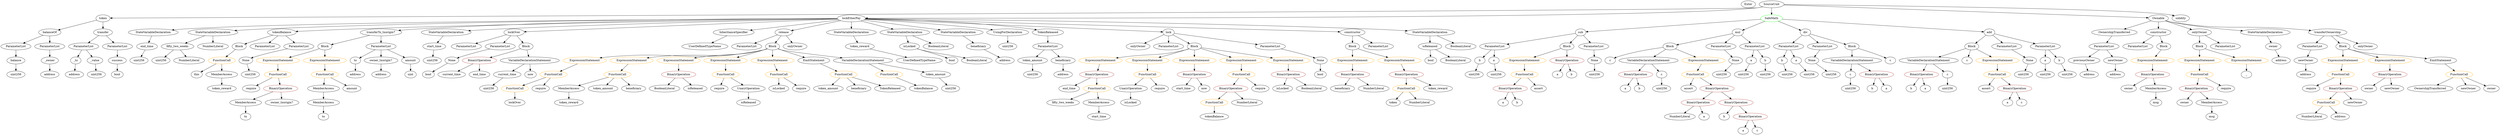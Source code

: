 strict digraph {
	graph [bb="0,0,10702,684"];
	node [label="\N"];
	Enter	[height=0.5,
		pos="7454.5,666",
		width=0.83628];
	ElementaryTypeName_bool_1	[color=black,
		height=0.5,
		label=bool,
		pos="4015.5,378",
		width=0.76697];
	VariableDeclaration_current_time	[color=black,
		height=0.5,
		label=current_time,
		pos="2169.5,306",
		width=1.5848];
	ElementaryTypeName_uint256_23	[color=black,
		height=0.5,
		label=uint256,
		pos="2057.5,234",
		width=1.0442];
	VariableDeclaration_current_time -> ElementaryTypeName_uint256_23	[pos="e,2079.7,248.83 2144.7,289.46 2128.3,279.2 2106.6,265.66 2089,254.65"];
	Identifier_require_2	[color=black,
		height=0.5,
		label=require,
		pos="1061.5,234",
		width=1.0026];
	Identifier_b_1	[color=black,
		height=0.5,
		label=b,
		pos="7360.5,90",
		width=0.75];
	Parameter_b_2	[color=black,
		height=0.5,
		label=b,
		pos="6261.5,378",
		width=0.75];
	ElementaryTypeName_uint256_9	[color=black,
		height=0.5,
		label=uint256,
		pos="6249.5,306",
		width=1.0442];
	Parameter_b_2 -> ElementaryTypeName_uint256_9	[pos="e,6252.5,324.1 6258.6,359.7 6257.3,352.32 6255.8,343.52 6254.4,335.25"];
	ParameterList_Unnamed_13	[color=black,
		height=0.5,
		label=ParameterList,
		pos="9164.5,450",
		width=1.7095];
	Identifier_beneficiary	[color=black,
		height=0.5,
		label=beneficiary,
		pos="5697.5,234",
		width=1.4184];
	BinaryOperation_Unnamed_21	[color=brown,
		height=0.5,
		label=BinaryOperation,
		pos="2049.5,378",
		width=1.9867];
	Identifier_current_time	[color=black,
		height=0.5,
		label=current_time,
		pos="1929.5,306",
		width=1.5848];
	BinaryOperation_Unnamed_21 -> Identifier_current_time	[pos="e,1955.7,322.26 2022,360.94 2005.3,351.18 1983.7,338.6 1965.6,328.05"];
	Identifier_end_time_1	[color=black,
		height=0.5,
		label=end_time,
		pos="2049.5,306",
		width=1.2382];
	BinaryOperation_Unnamed_21 -> Identifier_end_time_1	[pos="e,2049.5,324.1 2049.5,359.7 2049.5,352.41 2049.5,343.73 2049.5,335.54"];
	FunctionCall_Unnamed_17	[color=orange,
		height=0.5,
		label=FunctionCall,
		pos="2374.5,306",
		width=1.6125];
	FunctionCall_Unnamed_18	[color=orange,
		height=0.5,
		label=FunctionCall,
		pos="2171.5,234",
		width=1.6125];
	FunctionCall_Unnamed_17 -> FunctionCall_Unnamed_18	[pos="e,2209.4,248.05 2336.8,292 2303.9,280.64 2255.9,264.08 2220.1,251.74"];
	Identifier_require_7	[color=black,
		height=0.5,
		label=require,
		pos="2283.5,234",
		width=1.0026];
	FunctionCall_Unnamed_17 -> Identifier_require_7	[pos="e,2302.7,249.72 2353.4,288.76 2341,279.18 2325.1,266.94 2311.6,256.55"];
	ElementaryTypeName_address_1	[color=black,
		height=0.5,
		label=address,
		pos="303.54,306",
		width=1.0996];
	BooleanLiteral_Unnamed_5	[color=black,
		height=0.5,
		label=BooleanLiteral,
		pos="2823.5,234",
		width=1.7788];
	ParameterList_Unnamed_25	[color=black,
		height=0.5,
		label=ParameterList,
		pos="3152.5,450",
		width=1.7095];
	Block_Unnamed_9	[color=black,
		height=0.5,
		label=Block,
		pos="1376.5,450",
		width=0.90558];
	ExpressionStatement_Unnamed_10	[color=orange,
		height=0.5,
		label=ExpressionStatement,
		pos="1178.5,378",
		width=2.458];
	Block_Unnamed_9 -> ExpressionStatement_Unnamed_10	[pos="e,1224.9,393.73 1351.5,438.3 1346.3,436.15 1340.7,433.95 1335.5,432 1302.7,419.66 1265.5,407.04 1235.5,397.21"];
	ExpressionStatement_Unnamed_11	[color=orange,
		height=0.5,
		label=ExpressionStatement,
		pos="1373.5,378",
		width=2.458];
	Block_Unnamed_9 -> ExpressionStatement_Unnamed_11	[pos="e,1374.3,396.1 1375.8,431.7 1375.5,424.41 1375.1,415.73 1374.8,407.54"];
	VariableDeclaration_token_amount	[color=black,
		height=0.5,
		label=token_amount,
		pos="4368.5,378",
		width=1.765];
	ElementaryTypeName_uint256_21	[color=black,
		height=0.5,
		label=uint256,
		pos="4368.5,306",
		width=1.0442];
	VariableDeclaration_token_amount -> ElementaryTypeName_uint256_21	[pos="e,4368.5,324.1 4368.5,359.7 4368.5,352.41 4368.5,343.73 4368.5,335.54"];
	UserDefinedTypeName_Unnamed	[color=black,
		height=0.5,
		label=UserDefinedTypeName,
		pos="2974.5,450",
		width=2.7214];
	StateVariableDeclaration_Unnamed_6	[color=black,
		height=0.5,
		label=StateVariableDeclaration,
		pos="659.54,522",
		width=2.8184];
	VariableDeclaration_end_time	[color=black,
		height=0.5,
		label=end_time,
		pos="608.54,450",
		width=1.2382];
	StateVariableDeclaration_Unnamed_6 -> VariableDeclaration_end_time	[pos="e,620.65,467.62 646.94,503.7 641.04,495.61 633.91,485.81 627.39,476.87"];
	ExpressionStatement_Unnamed_19	[color=orange,
		height=0.5,
		label=ExpressionStatement,
		pos="2484.5,378",
		width=2.458];
	ExpressionStatement_Unnamed_19 -> FunctionCall_Unnamed_17	[pos="e,2399.3,322.75 2458.5,360.41 2443.6,350.97 2424.9,339.03 2408.9,328.83"];
	ExpressionStatement_Unnamed_6	[color=orange,
		height=0.5,
		label=ExpressionStatement,
		pos="10031,378",
		width=2.458];
	FunctionCall_Unnamed_4	[color=orange,
		height=0.5,
		label=FunctionCall,
		pos="10016,306",
		width=1.6125];
	ExpressionStatement_Unnamed_6 -> FunctionCall_Unnamed_4	[pos="e,10019,324.1 10027,359.7 10025,352.32 10023,343.52 10022,335.25"];
	BinaryOperation_Unnamed_8	[color=brown,
		height=0.5,
		label=BinaryOperation,
		pos="8221.5,306",
		width=1.9867];
	Identifier_b_5	[color=black,
		height=0.5,
		label=b,
		pos="8166.5,234",
		width=0.75];
	BinaryOperation_Unnamed_8 -> Identifier_b_5	[pos="e,8178.6,250.36 8208.2,288.05 8201.5,279.44 8193.1,268.81 8185.7,259.33"];
	Identifier_a_6	[color=black,
		height=0.5,
		label=a,
		pos="8238.5,234",
		width=0.75];
	BinaryOperation_Unnamed_8 -> Identifier_a_6	[pos="e,8234.4,252.1 8225.7,287.7 8227.5,280.32 8229.7,271.52 8231.7,263.25"];
	BinaryOperation_Unnamed_10	[color=brown,
		height=0.5,
		label=BinaryOperation,
		pos="9229.5,306",
		width=1.9867];
	Identifier_owner	[color=black,
		height=0.5,
		label=owner,
		pos="9117.5,234",
		width=0.93331];
	BinaryOperation_Unnamed_10 -> Identifier_owner	[pos="e,9138.9,248.33 9203.6,288.76 9187.1,278.5 9165.8,265.18 9148.5,254.37"];
	MemberAccess_Unnamed	[color=black,
		height=0.5,
		label=MemberAccess,
		pos="9238.5,234",
		width=1.9174];
	BinaryOperation_Unnamed_10 -> MemberAccess_Unnamed	[pos="e,9236.3,252.1 9231.8,287.7 9232.7,280.32 9233.8,271.52 9234.9,263.25"];
	Block_Unnamed_3	[color=black,
		height=0.5,
		label=Block,
		pos="8429.5,450",
		width=0.90558];
	VariableDeclarationStatement_Unnamed_2	[color=black,
		height=0.5,
		label=VariableDeclarationStatement,
		pos="8241.5,378",
		width=3.3174];
	Block_Unnamed_3 -> VariableDeclarationStatement_Unnamed_2	[pos="e,8285,395.17 8403,439.12 8375.2,428.77 8330.8,412.23 8295.6,399.12"];
	Identifier_c_4	[color=black,
		height=0.5,
		label=c,
		pos="8405.5,378",
		width=0.75];
	Block_Unnamed_3 -> Identifier_c_4	[pos="e,8411.3,395.79 8423.7,432.05 8421.1,424.4 8417.9,415.16 8415,406.56"];
	ExpressionStatement_Unnamed_2	[color=orange,
		height=0.5,
		label=ExpressionStatement,
		pos="8538.5,378",
		width=2.458];
	Block_Unnamed_3 -> ExpressionStatement_Unnamed_2	[pos="e,8512.9,395.49 8450.3,435.67 8465.3,426.03 8486,412.78 8503.5,401.51"];
	Parameter_None_3	[color=black,
		height=0.5,
		label=None,
		pos="8675.5,378",
		width=0.85014];
	ElementaryTypeName_uint256_13	[color=black,
		height=0.5,
		label=uint256,
		pos="8657.5,306",
		width=1.0442];
	Parameter_None_3 -> ElementaryTypeName_uint256_13	[pos="e,8661.9,324.1 8671.1,359.7 8669.2,352.32 8666.9,343.52 8664.8,335.25"];
	ParameterList_Unnamed_2	[color=black,
		height=0.5,
		label=ParameterList,
		pos="7626.5,450",
		width=1.7095];
	Parameter_b_1	[color=black,
		height=0.5,
		label=b,
		pos="7597.5,378",
		width=0.75];
	ParameterList_Unnamed_2 -> Parameter_b_1	[pos="e,7604.4,395.62 7619.4,431.7 7616.2,423.95 7612.3,414.64 7608.7,406.02"];
	Parameter_a_1	[color=black,
		height=0.5,
		label=a,
		pos="7669.5,378",
		width=0.75];
	ParameterList_Unnamed_2 -> Parameter_a_1	[pos="e,7659.8,394.83 7637,432.05 7642,423.82 7648.2,413.76 7653.8,404.61"];
	FunctionDefinition_sub	[color=black,
		height=0.5,
		label=sub,
		pos="6702.5,522",
		width=0.75];
	ParameterList_Unnamed_4	[color=black,
		height=0.5,
		label=ParameterList,
		pos="6333.5,450",
		width=1.7095];
	FunctionDefinition_sub -> ParameterList_Unnamed_4	[pos="e,6384.1,460.58 6676.6,516.08 6618.6,505.08 6477.3,478.26 6395.2,462.7"];
	Block_Unnamed_2	[color=black,
		height=0.5,
		label=Block,
		pos="6644.5,450",
		width=0.90558];
	FunctionDefinition_sub -> Block_Unnamed_2	[pos="e,6657.5,466.64 6690,505.81 6682.6,496.94 6673.2,485.55 6664.8,475.45"];
	ParameterList_Unnamed_5	[color=black,
		height=0.5,
		label=ParameterList,
		pos="6760.5,450",
		width=1.7095];
	FunctionDefinition_sub -> ParameterList_Unnamed_5	[pos="e,6746.8,467.63 6715.1,505.81 6722.3,497.19 6731.4,486.18 6739.6,476.29"];
	ElementaryTypeName_uint256_14	[color=black,
		height=0.5,
		label=uint256,
		pos="8338.5,234",
		width=1.0442];
	BinaryOperation_Unnamed_14	[color=brown,
		height=0.5,
		label=BinaryOperation,
		pos="5970.5,306",
		width=1.9867];
	FunctionCall_Unnamed_7	[color=orange,
		height=0.5,
		label=FunctionCall,
		pos="5970.5,234",
		width=1.6125];
	BinaryOperation_Unnamed_14 -> FunctionCall_Unnamed_7	[pos="e,5970.5,252.1 5970.5,287.7 5970.5,280.41 5970.5,271.73 5970.5,263.54"];
	Identifier_token_reward	[color=black,
		height=0.5,
		label=token_reward,
		pos="6108.5,234",
		width=1.7095];
	BinaryOperation_Unnamed_14 -> Identifier_token_reward	[pos="e,6078.9,250.01 6001.2,289.46 6021.1,279.36 6047.3,266.07 6068.8,255.16"];
	ModifierInvocation_onlyOwner_1	[color=black,
		height=0.5,
		label=onlyOwner,
		pos="4806.5,450",
		width=1.4323];
	EventDefinition_OwnershipTransferred	[color=black,
		height=0.5,
		label=OwnershipTransferred,
		pos="9066.5,522",
		width=2.6243];
	ParameterList_Unnamed_12	[color=black,
		height=0.5,
		label=ParameterList,
		pos="9023.5,450",
		width=1.7095];
	EventDefinition_OwnershipTransferred -> ParameterList_Unnamed_12	[pos="e,9034,468.1 9055.9,503.7 9051.1,495.9 9045.4,486.51 9040,477.83"];
	MemberAccess_Unnamed_7	[color=black,
		height=0.5,
		label=MemberAccess,
		pos="2406.5,234",
		width=1.9174];
	Identifier_token_reward_2	[color=black,
		height=0.5,
		label=token_reward,
		pos="2406.5,162",
		width=1.7095];
	MemberAccess_Unnamed_7 -> Identifier_token_reward_2	[pos="e,2406.5,180.1 2406.5,215.7 2406.5,208.41 2406.5,199.73 2406.5,191.54"];
	NumberLiteral_Unnamed_1	[color=black,
		height=0.5,
		label=NumberLiteral,
		pos="9890.5,90",
		width=1.765];
	Identifier_msg	[color=black,
		height=0.5,
		label=msg,
		pos="9238.5,162",
		width=0.75];
	NumberLiteral_Unnamed	[color=black,
		height=0.5,
		label=NumberLiteral,
		pos="7135.5,90",
		width=1.765];
	ElementaryTypeName_uint256_20	[color=black,
		height=0.5,
		label=uint256,
		pos="675.54,378",
		width=1.0442];
	VariableDeclarationStatement_Unnamed_2 -> BinaryOperation_Unnamed_8	[pos="e,8226.4,324.1 8236.6,359.7 8234.5,352.24 8231.9,343.32 8229.5,334.97"];
	VariableDeclaration_c_2	[color=black,
		height=0.5,
		label=c,
		pos="8338.5,306",
		width=0.75];
	VariableDeclarationStatement_Unnamed_2 -> VariableDeclaration_c_2	[pos="e,8320.7,319.84 8265,360.05 8279.1,349.9 8297,336.95 8311.7,326.39"];
	ElementaryTypeName_bool_4	[color=black,
		height=0.5,
		label=bool,
		pos="1826.5,306",
		width=0.76697];
	FunctionCall_Unnamed_8	[color=orange,
		height=0.5,
		label=FunctionCall,
		pos="934.54,378",
		width=1.6125];
	Identifier_this	[color=black,
		height=0.5,
		label=this,
		pos="820.54,306",
		width=0.75];
	FunctionCall_Unnamed_8 -> Identifier_this	[pos="e,839.75,318.8 909.24,361.46 891.53,350.59 867.83,336.04 849.39,324.71"];
	MemberAccess_Unnamed_2	[color=black,
		height=0.5,
		label=MemberAccess,
		pos="934.54,306",
		width=1.9174];
	FunctionCall_Unnamed_8 -> MemberAccess_Unnamed_2	[pos="e,934.54,324.1 934.54,359.7 934.54,352.41 934.54,343.73 934.54,335.54"];
	ParameterList_Unnamed_21	[color=black,
		height=0.5,
		label=ParameterList,
		pos="4937.5,450",
		width=1.7095];
	ParameterList_Unnamed_4 -> Parameter_b_2	[pos="e,6276.1,393.11 6316.5,432.41 6306.9,423.06 6294.7,411.26 6284.3,401.13"];
	Parameter_a_2	[color=black,
		height=0.5,
		label=a,
		pos="6333.5,378",
		width=0.75];
	ParameterList_Unnamed_4 -> Parameter_a_2	[pos="e,6333.5,396.1 6333.5,431.7 6333.5,424.41 6333.5,415.73 6333.5,407.54"];
	ParameterList_Unnamed_7	[color=black,
		height=0.5,
		label=ParameterList,
		pos="8587.5,450",
		width=1.7095];
	ParameterList_Unnamed_7 -> Parameter_None_3	[pos="e,8657.9,393.02 8608,432.76 8620.2,422.99 8636,410.43 8649.2,399.91"];
	ElementaryTypeName_address_3	[color=black,
		height=0.5,
		label=address,
		pos="8938.5,306",
		width=1.0996];
	ExpressionStatement_Unnamed_15	[color=orange,
		height=0.5,
		label=ExpressionStatement,
		pos="4659.5,378",
		width=2.458];
	BinaryOperation_Unnamed_19	[color=brown,
		height=0.5,
		label=BinaryOperation,
		pos="4632.5,306",
		width=1.9867];
	ExpressionStatement_Unnamed_15 -> BinaryOperation_Unnamed_19	[pos="e,4639.1,324.1 4652.9,359.7 4650,352.15 4646.5,343.12 4643.2,334.68"];
	VariableDeclaration_owner	[color=black,
		height=0.5,
		label=owner,
		pos="9727.5,450",
		width=0.93331];
	ElementaryTypeName_address_2	[color=black,
		height=0.5,
		label=address,
		pos="9765.5,378",
		width=1.0996];
	VariableDeclaration_owner -> ElementaryTypeName_address_2	[pos="e,9756.3,395.96 9736.5,432.41 9740.8,424.51 9746.1,414.85 9750.9,405.94"];
	Parameter_success	[color=black,
		height=0.5,
		label=success,
		pos="484.54,378",
		width=1.1135];
	ElementaryTypeName_bool	[color=black,
		height=0.5,
		label=bool,
		pos="484.54,306",
		width=0.76697];
	Parameter_success -> ElementaryTypeName_bool	[pos="e,484.54,324.1 484.54,359.7 484.54,352.41 484.54,343.73 484.54,335.54"];
	Identifier_start_time_1	[color=black,
		height=0.5,
		label=start_time,
		pos="4639.5,90",
		width=1.3076];
	FunctionCall_Unnamed_10	[color=orange,
		height=0.5,
		label=FunctionCall,
		pos="1373.5,306",
		width=1.6125];
	MemberAccess_Unnamed_4	[color=black,
		height=0.5,
		label=MemberAccess,
		pos="1368.5,234",
		width=1.9174];
	FunctionCall_Unnamed_10 -> MemberAccess_Unnamed_4	[pos="e,1369.8,252.1 1372.3,287.7 1371.8,280.41 1371.2,271.73 1370.6,263.54"];
	Identifier_amount	[color=black,
		height=0.5,
		label=amount,
		pos="1493.5,234",
		width=1.0581];
	FunctionCall_Unnamed_10 -> Identifier_amount	[pos="e,1470.1,248.67 1399.9,289.64 1417.7,279.27 1441.3,265.5 1460.3,254.37"];
	Identifier_c_1	[color=black,
		height=0.5,
		label=c,
		pos="6840.5,378",
		width=0.75];
	ExpressionStatement_Unnamed_7	[color=orange,
		height=0.5,
		label=ExpressionStatement,
		pos="10226,378",
		width=2.458];
	BinaryOperation_Unnamed_13	[color=brown,
		height=0.5,
		label=BinaryOperation,
		pos="10226,306",
		width=1.9867];
	ExpressionStatement_Unnamed_7 -> BinaryOperation_Unnamed_13	[pos="e,10226,324.1 10226,359.7 10226,352.41 10226,343.73 10226,335.54"];
	Parameter_to	[color=black,
		height=0.5,
		label=to,
		pos="1506.5,378",
		width=0.75];
	ElementaryTypeName_address_9	[color=black,
		height=0.5,
		label=address,
		pos="1506.5,306",
		width=1.0996];
	Parameter_to -> ElementaryTypeName_address_9	[pos="e,1506.5,324.1 1506.5,359.7 1506.5,352.41 1506.5,343.73 1506.5,335.54"];
	FunctionCall_Unnamed_15	[color=orange,
		height=0.5,
		label=FunctionCall,
		pos="3316.5,306",
		width=1.6125];
	Identifier_isLocked_2	[color=black,
		height=0.5,
		label=isLocked,
		pos="3316.5,234",
		width=1.2521];
	FunctionCall_Unnamed_15 -> Identifier_isLocked_2	[pos="e,3316.5,252.1 3316.5,287.7 3316.5,280.41 3316.5,271.73 3316.5,263.54"];
	Identifier_require_5	[color=black,
		height=0.5,
		label=require,
		pos="3415.5,234",
		width=1.0026];
	FunctionCall_Unnamed_15 -> Identifier_require_5	[pos="e,3395.5,249.16 3339,289.12 3353.1,279.16 3371.4,266.23 3386.5,255.51"];
	UnaryOperation_Unnamed	[color=black,
		height=0.5,
		label=UnaryOperation,
		pos="4778.5,234",
		width=1.9452];
	Identifier_isLocked	[color=black,
		height=0.5,
		label=isLocked,
		pos="4778.5,162",
		width=1.2521];
	UnaryOperation_Unnamed -> Identifier_isLocked	[pos="e,4778.5,180.1 4778.5,215.7 4778.5,208.41 4778.5,199.73 4778.5,191.54"];
	ElementaryTypeName_uint256_2	[color=black,
		height=0.5,
		label=uint256,
		pos="7329.5,306",
		width=1.0442];
	StateVariableDeclaration_Unnamed_7	[color=black,
		height=0.5,
		label=StateVariableDeclaration,
		pos="897.54,522",
		width=2.8184];
	VariableDeclaration_fifty_two_weeks	[color=black,
		height=0.5,
		label=fifty_two_weeks,
		pos="743.54,450",
		width=2.0145];
	StateVariableDeclaration_Unnamed_7 -> VariableDeclaration_fifty_two_weeks	[pos="e,777.22,466.31 861.83,504.76 839.71,494.71 811.15,481.73 787.63,471.04"];
	NumberLiteral_Unnamed_3	[color=black,
		height=0.5,
		label=NumberLiteral,
		pos="897.54,450",
		width=1.765];
	StateVariableDeclaration_Unnamed_7 -> NumberLiteral_Unnamed_3	[pos="e,897.54,468.1 897.54,503.7 897.54,496.41 897.54,487.73 897.54,479.54"];
	VariableDeclarationStatement_Unnamed	[color=black,
		height=0.5,
		label=VariableDeclarationStatement,
		pos="7004.5,378",
		width=3.3174];
	BinaryOperation_Unnamed	[color=brown,
		height=0.5,
		label=BinaryOperation,
		pos="6943.5,306",
		width=1.9867];
	VariableDeclarationStatement_Unnamed -> BinaryOperation_Unnamed	[pos="e,6958,323.62 6989.5,359.7 6982.3,351.44 6973.5,341.39 6965.6,332.3"];
	VariableDeclaration_c	[color=black,
		height=0.5,
		label=c,
		pos="7060.5,306",
		width=0.75];
	VariableDeclarationStatement_Unnamed -> VariableDeclaration_c	[pos="e,7048.4,322.2 7018.4,359.7 7025.3,351.07 7033.7,340.5 7041.3,331.1"];
	ExpressionStatement_Unnamed_9	[color=orange,
		height=0.5,
		label=ExpressionStatement,
		pos="5713.5,378",
		width=2.458];
	BinaryOperation_Unnamed_15	[color=brown,
		height=0.5,
		label=BinaryOperation,
		pos="5713.5,306",
		width=1.9867];
	ExpressionStatement_Unnamed_9 -> BinaryOperation_Unnamed_15	[pos="e,5713.5,324.1 5713.5,359.7 5713.5,352.41 5713.5,343.73 5713.5,335.54"];
	ParameterList_Unnamed_3	[color=black,
		height=0.5,
		label=ParameterList,
		pos="7767.5,450",
		width=1.7095];
	Parameter_None_1	[color=black,
		height=0.5,
		label=None,
		pos="7745.5,378",
		width=0.85014];
	ParameterList_Unnamed_3 -> Parameter_None_1	[pos="e,7750.9,396.1 7762.1,431.7 7759.8,424.24 7757,415.32 7754.3,406.97"];
	FunctionCall_Unnamed_2	[color=orange,
		height=0.5,
		label=FunctionCall,
		pos="8538.5,306",
		width=1.6125];
	Identifier_assert_2	[color=black,
		height=0.5,
		label=assert,
		pos="8435.5,234",
		width=0.89172];
	FunctionCall_Unnamed_2 -> Identifier_assert_2	[pos="e,8455.4,248.47 8515.2,289.12 8500.2,278.96 8480.7,265.71 8464.8,254.86"];
	BinaryOperation_Unnamed_9	[color=brown,
		height=0.5,
		label=BinaryOperation,
		pos="8557.5,234",
		width=1.9867];
	FunctionCall_Unnamed_2 -> BinaryOperation_Unnamed_9	[pos="e,8552.9,252.1 8543.2,287.7 8545.3,280.24 8547.7,271.32 8550,262.97"];
	Identifier_a_2	[color=black,
		height=0.5,
		label=a,
		pos="7441.5,18",
		width=0.75];
	ContractDefinition_token	[color=black,
		height=0.5,
		label=token,
		pos="414.54,594",
		width=0.864];
	FunctionDefinition_balanceOf	[color=black,
		height=0.5,
		label=balanceOf,
		pos="202.54,522",
		width=1.3491];
	ContractDefinition_token -> FunctionDefinition_balanceOf	[pos="e,237.78,534.63 388.12,584.28 353.2,572.75 291.12,552.25 248.45,538.16"];
	FunctionDefinition_transfer	[color=black,
		height=0.5,
		label=transfer,
		pos="414.54,522",
		width=1.0719];
	ContractDefinition_token -> FunctionDefinition_transfer	[pos="e,414.54,540.1 414.54,575.7 414.54,568.41 414.54,559.73 414.54,551.54"];
	FunctionDefinition_tokenBalance	[color=black,
		height=0.5,
		label=tokenBalance,
		pos="1194.5,522",
		width=1.6679];
	Block_Unnamed_8	[color=black,
		height=0.5,
		label=Block,
		pos="1011.5,450",
		width=0.90558];
	FunctionDefinition_tokenBalance -> Block_Unnamed_8	[pos="e,1037.1,461.75 1157.3,507.52 1128.6,497.02 1087.9,481.93 1052.5,468 1050.8,467.32 1049.1,466.62 1047.3,465.9"];
	ParameterList_Unnamed_18	[color=black,
		height=0.5,
		label=ParameterList,
		pos="1123.5,450",
		width=1.7095];
	FunctionDefinition_tokenBalance -> ParameterList_Unnamed_18	[pos="e,1140.2,467.47 1177.7,504.41 1169,495.78 1158.1,485.06 1148.4,475.5"];
	ParameterList_Unnamed_19	[color=black,
		height=0.5,
		label=ParameterList,
		pos="1264.5,450",
		width=1.7095];
	FunctionDefinition_tokenBalance -> ParameterList_Unnamed_19	[pos="e,1248.1,467.47 1211.1,504.41 1219.8,495.78 1230.5,485.06 1240,475.5"];
	Identifier_require_3	[color=black,
		height=0.5,
		label=require,
		pos="4902.5,234",
		width=1.0026];
	FunctionDefinition_constructor	[color=black,
		height=0.5,
		label=constructor,
		pos="9254.5,522",
		width=1.4877];
	FunctionDefinition_constructor -> ParameterList_Unnamed_13	[pos="e,9185.5,467.31 9234.1,505.12 9222.4,496.03 9207.6,484.46 9194.6,474.35"];
	Block_Unnamed_4	[color=black,
		height=0.5,
		label=Block,
		pos="9276.5,450",
		width=0.90558];
	FunctionDefinition_constructor -> Block_Unnamed_4	[pos="e,9271.2,468.1 9260,503.7 9262.3,496.24 9265.1,487.32 9267.8,478.97"];
	Block_Unnamed_10	[color=black,
		height=0.5,
		label=Block,
		pos="5049.5,450",
		width=0.90558];
	Block_Unnamed_10 -> ExpressionStatement_Unnamed_15	[pos="e,4724.6,390.56 5025.2,437.73 5019.8,435.57 5014,433.51 5008.5,432 4899.9,402.18 4868.9,413.63 4757.5,396 4750.5,394.88 4743.1,393.67 \
4735.7,392.44"];
	ExpressionStatement_Unnamed_12	[color=orange,
		height=0.5,
		label=ExpressionStatement,
		pos="4854.5,378",
		width=2.458];
	Block_Unnamed_10 -> ExpressionStatement_Unnamed_12	[pos="e,4900,393.81 5024.5,438.32 5019.2,436.17 5013.7,433.97 5008.5,432 4976.4,419.83 4940.1,407.27 4910.8,397.44"];
	ExpressionStatement_Unnamed_14	[color=orange,
		height=0.5,
		label=ExpressionStatement,
		pos="5049.5,378",
		width=2.458];
	Block_Unnamed_10 -> ExpressionStatement_Unnamed_14	[pos="e,5049.5,396.1 5049.5,431.7 5049.5,424.41 5049.5,415.73 5049.5,407.54"];
	ExpressionStatement_Unnamed_13	[color=orange,
		height=0.5,
		label=ExpressionStatement,
		pos="5244.5,378",
		width=2.458];
	Block_Unnamed_10 -> ExpressionStatement_Unnamed_13	[pos="e,5202.1,394.24 5076.2,439.41 5105.8,428.81 5154.1,411.47 5191.4,398.08"];
	ExpressionStatement_Unnamed_16	[color=orange,
		height=0.5,
		label=ExpressionStatement,
		pos="5439.5,378",
		width=2.458];
	Block_Unnamed_10 -> ExpressionStatement_Unnamed_16	[pos="e,5374.8,390.61 5080.5,443.45 5141.2,432.56 5277.4,408.1 5363.6,392.64"];
	FunctionDefinition_transferTo_txorigin7	[color=black,
		height=0.5,
		label=transferTo_txorigin7,
		pos="1622.5,522",
		width=2.4164];
	FunctionDefinition_transferTo_txorigin7 -> Block_Unnamed_9	[pos="e,1405.1,459.14 1572.8,506.83 1526.6,493.7 1458.8,474.4 1416.2,462.28"];
	ParameterList_Unnamed_20	[color=black,
		height=0.5,
		label=ParameterList,
		pos="1622.5,450",
		width=1.7095];
	FunctionDefinition_transferTo_txorigin7 -> ParameterList_Unnamed_20	[pos="e,1622.5,468.1 1622.5,503.7 1622.5,496.41 1622.5,487.73 1622.5,479.54"];
	FunctionCall_Unnamed_19	[color=orange,
		height=0.5,
		label=FunctionCall,
		pos="3799.5,306",
		width=1.6125];
	Identifier_tokenBalance_1	[color=black,
		height=0.5,
		label=tokenBalance,
		pos="3949.5,234",
		width=1.6679];
	FunctionCall_Unnamed_19 -> Identifier_tokenBalance_1	[pos="e,3918,249.73 3830.6,290.5 3852.9,280.1 3883.2,265.98 3907.6,254.59"];
	VariableDeclarationStatement_Unnamed_1	[color=black,
		height=0.5,
		label=VariableDeclarationStatement,
		pos="7913.5,378",
		width=3.3174];
	VariableDeclaration_c_1	[color=black,
		height=0.5,
		label=c,
		pos="7881.5,306",
		width=0.75];
	VariableDeclarationStatement_Unnamed_1 -> VariableDeclaration_c_1	[pos="e,7889.1,323.62 7905.6,359.7 7902.1,351.95 7897.8,342.64 7893.9,334.02"];
	BinaryOperation_Unnamed_5	[color=brown,
		height=0.5,
		label=BinaryOperation,
		pos="7998.5,306",
		width=1.9867];
	VariableDeclarationStatement_Unnamed_1 -> BinaryOperation_Unnamed_5	[pos="e,7978.4,323.55 7934.1,360.05 7944.8,351.22 7958.1,340.27 7969.9,330.62"];
	Identifier_a_1	[color=black,
		height=0.5,
		label=a,
		pos="7244.5,90",
		width=0.75];
	ParameterList_Unnamed_22	[color=black,
		height=0.5,
		label=ParameterList,
		pos="5369.5,450",
		width=1.7095];
	Parameter_None_5	[color=black,
		height=0.5,
		label=None,
		pos="5576.5,378",
		width=0.85014];
	ParameterList_Unnamed_22 -> Parameter_None_5	[pos="e,5552.6,389.62 5412.1,436.7 5446.1,426.59 5494.8,411.47 5536.5,396 5538.3,395.33 5540.2,394.63 5542,393.91"];
	Identifier_isReleased	[color=black,
		height=0.5,
		label=isReleased,
		pos="3183.5,162",
		width=1.3907];
	Parameter_balance	[color=black,
		height=0.5,
		label=balance,
		pos="61.543,378",
		width=1.0719];
	ElementaryTypeName_uint256_15	[color=black,
		height=0.5,
		label=uint256,
		pos="61.543,306",
		width=1.0442];
	Parameter_balance -> ElementaryTypeName_uint256_15	[pos="e,61.543,324.1 61.543,359.7 61.543,352.41 61.543,343.73 61.543,335.54"];
	FunctionCall_Unnamed_21	[color=orange,
		height=0.5,
		label=FunctionCall,
		pos="3600.5,306",
		width=1.6125];
	Identifier_token_amount_1	[color=black,
		height=0.5,
		label=token_amount,
		pos="3533.5,234",
		width=1.765];
	FunctionCall_Unnamed_21 -> Identifier_token_amount_1	[pos="e,3549.3,251.47 3584.7,288.41 3576.5,279.87 3566.4,269.28 3557.3,259.79"];
	Identifier_beneficiary_2	[color=black,
		height=0.5,
		label=beneficiary,
		pos="3666.5,234",
		width=1.4184];
	FunctionCall_Unnamed_21 -> Identifier_beneficiary_2	[pos="e,3651,251.47 3616.2,288.41 3624.2,279.87 3634.2,269.28 3643.2,259.79"];
	Identifier_TokenReleased	[color=black,
		height=0.5,
		label=TokenReleased,
		pos="3803.5,234",
		width=1.8897];
	FunctionCall_Unnamed_21 -> Identifier_TokenReleased	[pos="e,3763.3,248.89 3638.2,292 3670.5,280.89 3717.1,264.81 3752.6,252.56"];
	VariableDeclaration_isReleased	[color=black,
		height=0.5,
		label=isReleased,
		pos="6042.5,450",
		width=1.3907];
	ElementaryTypeName_bool_2	[color=black,
		height=0.5,
		label=bool,
		pos="6042.5,378",
		width=0.76697];
	VariableDeclaration_isReleased -> ElementaryTypeName_bool_2	[pos="e,6042.5,396.1 6042.5,431.7 6042.5,424.41 6042.5,415.73 6042.5,407.54"];
	BooleanLiteral_Unnamed_2	[color=black,
		height=0.5,
		label=BooleanLiteral,
		pos="6152.5,378",
		width=1.7788];
	VariableDeclaration_isReleased -> BooleanLiteral_Unnamed_2	[pos="e,6127.6,394.89 6066.4,433.81 6081.5,424.2 6101.3,411.61 6118.1,400.92"];
	Block_Unnamed	[color=black,
		height=0.5,
		label=Block,
		pos="7107.5,450",
		width=0.90558];
	Block_Unnamed -> Identifier_c_1	[pos="e,6861.5,389.85 7076.3,444.04 7031.3,436.41 6946.1,420.1 6876.5,396 6875,395.46 6873.4,394.88 6871.8,394.26"];
	Block_Unnamed -> VariableDeclarationStatement_Unnamed	[pos="e,7029.4,395.92 7087.7,435.5 7073.8,426.07 7054.9,413.24 7038.7,402.19"];
	ExpressionStatement_Unnamed	[color=orange,
		height=0.5,
		label=ExpressionStatement,
		pos="7230.5,378",
		width=2.458];
	Block_Unnamed -> ExpressionStatement_Unnamed	[pos="e,7201.9,395.28 7129.8,436.32 7147.1,426.48 7171.5,412.6 7192,400.96"];
	VariableDeclaration_isLocked	[color=black,
		height=0.5,
		label=isLocked,
		pos="3848.5,450",
		width=1.2521];
	VariableDeclaration_isLocked -> ElementaryTypeName_bool_1	[pos="e,3993.7,389.23 3880,436.64 3906.4,426.13 3945.1,410.49 3978.5,396 3980.1,395.33 3981.7,394.64 3983.2,393.94"];
	BooleanLiteral_Unnamed	[color=black,
		height=0.5,
		label=BooleanLiteral,
		pos="4125.5,378",
		width=1.7788];
	VariableDeclaration_isLocked -> BooleanLiteral_Unnamed	[pos="e,4077.5,390.23 3882.7,437.84 3889.3,435.81 3896.1,433.78 3902.5,432 3918.3,427.65 4005.9,407 4066.5,392.8"];
	FunctionDefinition_mul	[color=black,
		height=0.5,
		label=mul,
		pos="7414.5,522",
		width=0.75];
	FunctionDefinition_mul -> Block_Unnamed	[pos="e,7137.4,457.81 7389.2,515.21 7336,503.1 7212.7,474.99 7148.4,460.31"];
	ParameterList_Unnamed_1	[color=black,
		height=0.5,
		label=ParameterList,
		pos="7344.5,450",
		width=1.7095];
	FunctionDefinition_mul -> ParameterList_Unnamed_1	[pos="e,7361.2,467.7 7400,506.5 7391.1,497.59 7379.5,485.94 7369.2,475.62"];
	ParameterList_Unnamed	[color=black,
		height=0.5,
		label=ParameterList,
		pos="7485.5,450",
		width=1.7095];
	FunctionDefinition_mul -> ParameterList_Unnamed	[pos="e,7468.6,467.7 7429.3,506.5 7438.3,497.59 7450.1,485.94 7460.6,475.62"];
	ElementaryTypeName_uint256_8	[color=black,
		height=0.5,
		label=uint256,
		pos="6342.5,306",
		width=1.0442];
	Identifier_a_4	[color=black,
		height=0.5,
		label=a,
		pos="6369.5,162",
		width=0.75];
	BinaryOperation_Unnamed_4	[color=brown,
		height=0.5,
		label=BinaryOperation,
		pos="7477.5,90",
		width=1.9867];
	BinaryOperation_Unnamed_4 -> Identifier_a_2	[pos="e,7449.8,35.145 7468.6,71.697 7464.6,63.752 7459.6,54.158 7455.1,45.344"];
	Identifier_c	[color=black,
		height=0.5,
		label=c,
		pos="7513.5,18",
		width=0.75];
	BinaryOperation_Unnamed_4 -> Identifier_c	[pos="e,7505.2,35.145 7486.4,71.697 7490.5,63.752 7495.5,54.158 7500,45.344"];
	Identifier_isLocked_1	[color=black,
		height=0.5,
		label=isLocked,
		pos="5437.5,234",
		width=1.2521];
	ElementaryTypeName_uint256_5	[color=black,
		height=0.5,
		label=uint256,
		pos="7608.5,306",
		width=1.0442];
	ElementaryTypeName_bool_3	[color=black,
		height=0.5,
		label=bool,
		pos="5576.5,306",
		width=0.76697];
	NumberLiteral_Unnamed_2	[color=black,
		height=0.5,
		label=NumberLiteral,
		pos="794.54,378",
		width=1.765];
	ElementaryTypeName_uint256_19	[color=black,
		height=0.5,
		label=uint256,
		pos="582.54,378",
		width=1.0442];
	VariableDeclaration_end_time -> ElementaryTypeName_uint256_19	[pos="e,588.9,396.1 602.12,431.7 599.31,424.15 595.96,415.12 592.82,406.68"];
	NumberLiteral_Unnamed_5	[color=black,
		height=0.5,
		label=NumberLiteral,
		pos="5830.5,234",
		width=1.765];
	Identifier_a	[color=black,
		height=0.5,
		label=a,
		pos="6888.5,234",
		width=0.75];
	BinaryOperation_Unnamed -> Identifier_a	[pos="e,6900.6,250.36 6930.2,288.05 6923.5,279.44 6915.1,268.81 6907.7,259.33"];
	Identifier_b	[color=black,
		height=0.5,
		label=b,
		pos="6960.5,234",
		width=0.75];
	BinaryOperation_Unnamed -> Identifier_b	[pos="e,6956.4,252.1 6947.7,287.7 6949.5,280.32 6951.7,271.52 6953.7,263.25"];
	Parameter_a	[color=black,
		height=0.5,
		label=a,
		pos="7443.5,378",
		width=0.75];
	ElementaryTypeName_uint256	[color=black,
		height=0.5,
		label=uint256,
		pos="7422.5,306",
		width=1.0442];
	Parameter_a -> ElementaryTypeName_uint256	[pos="e,7427.7,324.28 7438.5,360.05 7436.2,352.6 7433.5,343.64 7431,335.22"];
	VariableDeclaration_token_amount_1	[color=black,
		height=0.5,
		label=token_amount,
		pos="4001.5,306",
		width=1.765];
	ElementaryTypeName_uint256_24	[color=black,
		height=0.5,
		label=uint256,
		pos="4065.5,234",
		width=1.0442];
	VariableDeclaration_token_amount_1 -> ElementaryTypeName_uint256_24	[pos="e,4051.1,250.83 4017,288.05 4025,279.38 4034.8,268.67 4043.5,259.15"];
	StateVariableDeclaration_Unnamed_5	[color=black,
		height=0.5,
		label=StateVariableDeclaration,
		pos="1905.5,522",
		width=2.8184];
	VariableDeclaration_start_time	[color=black,
		height=0.5,
		label=start_time,
		pos="1860.5,450",
		width=1.3076];
	StateVariableDeclaration_Unnamed_5 -> VariableDeclaration_start_time	[pos="e,1871.2,467.62 1894.4,503.7 1889.3,495.7 1883.1,486.02 1877.4,477.15"];
	Identifier_a_7	[color=black,
		height=0.5,
		label=a,
		pos="8521.5,162",
		width=0.75];
	Identifier_assert	[color=black,
		height=0.5,
		label=assert,
		pos="7181.5,234",
		width=0.89172];
	Parameter_None_6	[color=black,
		height=0.5,
		label=None,
		pos="1929.5,378",
		width=0.85014];
	Parameter_None_6 -> ElementaryTypeName_bool_4	[pos="e,1845.1,319.64 1910.2,363.83 1894.4,353.14 1872,337.92 1854.4,325.92"];
	ExpressionStatement_Unnamed_20	[color=orange,
		height=0.5,
		label=ExpressionStatement,
		pos="2679.5,378",
		width=2.458];
	FunctionCall_Unnamed_20	[color=orange,
		height=0.5,
		label=FunctionCall,
		pos="2618.5,306",
		width=1.6125];
	ExpressionStatement_Unnamed_20 -> FunctionCall_Unnamed_20	[pos="e,2633.2,323.79 2664.8,360.05 2657.5,351.71 2648.6,341.49 2640.5,332.25"];
	ExpressionStatement_Unnamed_21	[color=orange,
		height=0.5,
		label=ExpressionStatement,
		pos="2874.5,378",
		width=2.458];
	BinaryOperation_Unnamed_22	[color=brown,
		height=0.5,
		label=BinaryOperation,
		pos="2874.5,306",
		width=1.9867];
	ExpressionStatement_Unnamed_21 -> BinaryOperation_Unnamed_22	[pos="e,2874.5,324.1 2874.5,359.7 2874.5,352.41 2874.5,343.73 2874.5,335.54"];
	Parameter_a_2 -> ElementaryTypeName_uint256_8	[pos="e,6340.3,324.1 6335.8,359.7 6336.7,352.32 6337.8,343.52 6338.9,335.25"];
	BinaryOperation_Unnamed_20	[color=brown,
		height=0.5,
		label=BinaryOperation,
		pos="5439.5,306",
		width=1.9867];
	BinaryOperation_Unnamed_20 -> Identifier_isLocked_1	[pos="e,5438,252.1 5439,287.7 5438.8,280.41 5438.6,271.73 5438.4,263.54"];
	BooleanLiteral_Unnamed_4	[color=black,
		height=0.5,
		label=BooleanLiteral,
		pos="5564.5,234",
		width=1.7788];
	BinaryOperation_Unnamed_20 -> BooleanLiteral_Unnamed_4	[pos="e,5536.7,250.58 5467.9,289.12 5485.4,279.34 5508,266.69 5526.9,256.07"];
	FunctionDefinition_lockOver	[color=black,
		height=0.5,
		label=lockOver,
		pos="2195.5,522",
		width=1.2521];
	ParameterList_Unnamed_23	[color=black,
		height=0.5,
		label=ParameterList,
		pos="1996.5,450",
		width=1.7095];
	FunctionDefinition_lockOver -> ParameterList_Unnamed_23	[pos="e,2034.9,464.49 2162.7,509.44 2130.7,498.2 2081.8,480.99 2045.3,468.16"];
	ParameterList_Unnamed_24	[color=black,
		height=0.5,
		label=ParameterList,
		pos="2137.5,450",
		width=1.7095];
	FunctionDefinition_lockOver -> ParameterList_Unnamed_24	[pos="e,2151.6,467.96 2181.8,504.41 2175,496.16 2166.6,486.01 2158.9,476.78"];
	Block_Unnamed_11	[color=black,
		height=0.5,
		label=Block,
		pos="2249.5,450",
		width=0.90558];
	FunctionDefinition_lockOver -> Block_Unnamed_11	[pos="e,2237.2,466.99 2208.3,504.41 2214.9,495.92 2223,485.41 2230.3,475.96"];
	Identifier_to	[color=black,
		height=0.5,
		label=to,
		pos="1368.5,90",
		width=0.75];
	VariableDeclaration_beneficiary	[color=black,
		height=0.5,
		label=beneficiary,
		pos="4138.5,450",
		width=1.4184];
	ElementaryTypeName_address_7	[color=black,
		height=0.5,
		label=address,
		pos="4247.5,378",
		width=1.0996];
	VariableDeclaration_beneficiary -> ElementaryTypeName_address_7	[pos="e,4225.5,393.14 4162.5,433.64 4178.2,423.55 4198.9,410.23 4216,399.27"];
	ElementaryTypeName_uint	[color=black,
		height=0.5,
		label=uint,
		pos="1749.5,306",
		width=0.75];
	ParameterList_Unnamed_20 -> Parameter_to	[pos="e,1526,390.74 1596.5,433.29 1578.5,422.41 1554.4,407.9 1535.8,396.63"];
	Parameter_owner_txorigin7	[color=black,
		height=0.5,
		label=owner_txorigin7,
		pos="1622.5,378",
		width=1.9729];
	ParameterList_Unnamed_20 -> Parameter_owner_txorigin7	[pos="e,1622.5,396.1 1622.5,431.7 1622.5,424.41 1622.5,415.73 1622.5,407.54"];
	Parameter_amount	[color=black,
		height=0.5,
		label=amount,
		pos="1749.5,378",
		width=1.0581];
	ParameterList_Unnamed_20 -> Parameter_amount	[pos="e,1725.6,392.21 1650.4,433.64 1669.7,423.03 1695.3,408.87 1715.7,397.63"];
	ElementaryTypeName_uint256_18	[color=black,
		height=0.5,
		label=uint256,
		pos="1843.5,378",
		width=1.0442];
	MemberAccess_Unnamed_5	[color=black,
		height=0.5,
		label=MemberAccess,
		pos="1368.5,162",
		width=1.9174];
	MemberAccess_Unnamed_4 -> MemberAccess_Unnamed_5	[pos="e,1368.5,180.1 1368.5,215.7 1368.5,208.41 1368.5,199.73 1368.5,191.54"];
	ElementaryTypeName_uint256_7	[color=black,
		height=0.5,
		label=uint256,
		pos="7881.5,234",
		width=1.0442];
	VariableDeclaration_c_1 -> ElementaryTypeName_uint256_7	[pos="e,7881.5,252.1 7881.5,287.7 7881.5,280.41 7881.5,271.73 7881.5,263.54"];
	ExpressionStatement_Unnamed_4	[color=orange,
		height=0.5,
		label=ExpressionStatement,
		pos="9424.5,378",
		width=2.458];
	FunctionCall_Unnamed_3	[color=orange,
		height=0.5,
		label=FunctionCall,
		pos="9424.5,306",
		width=1.6125];
	ExpressionStatement_Unnamed_4 -> FunctionCall_Unnamed_3	[pos="e,9424.5,324.1 9424.5,359.7 9424.5,352.41 9424.5,343.73 9424.5,335.54"];
	InheritanceSpecifier_Unnamed	[color=black,
		height=0.5,
		label=InheritanceSpecifier,
		pos="3050.5,522",
		width=2.3333];
	InheritanceSpecifier_Unnamed -> UserDefinedTypeName_Unnamed	[pos="e,2993,468.03 3032.1,504.05 3022.9,495.52 3011.5,485.01 3001.3,475.61"];
	FunctionCall_Unnamed_6	[color=orange,
		height=0.5,
		label=FunctionCall,
		pos="10525,306",
		width=1.6125];
	Identifier_OwnershipTransferred	[color=black,
		height=0.5,
		label=OwnershipTransferred,
		pos="10404,234",
		width=2.6243];
	FunctionCall_Unnamed_6 -> Identifier_OwnershipTransferred	[pos="e,10432,251.55 10498,289.64 10482,280.13 10460,267.76 10442,257.2"];
	Identifier_newOwner_1	[color=black,
		height=0.5,
		label=newOwner,
		pos="10567,234",
		width=1.4046];
	FunctionCall_Unnamed_6 -> Identifier_newOwner_1	[pos="e,10556,251.79 10535,288.05 10540,280.06 10545,270.33 10551,261.4"];
	Identifier_owner_2	[color=black,
		height=0.5,
		label=owner,
		pos="10669,234",
		width=0.93331];
	FunctionCall_Unnamed_6 -> Identifier_owner_2	[pos="e,10644,246.87 10555,290.33 10578,279.08 10610,263.55 10634,251.81"];
	FunctionDefinition_release	[color=black,
		height=0.5,
		label=release,
		pos="3315.5,522",
		width=0.98875];
	FunctionDefinition_release -> ParameterList_Unnamed_25	[pos="e,3186.1,465.43 3289,509.6 3264,498.87 3226.1,482.6 3196.6,469.92"];
	Block_Unnamed_12	[color=black,
		height=0.5,
		label=Block,
		pos="3264.5,450",
		width=0.90558];
	FunctionDefinition_release -> Block_Unnamed_12	[pos="e,3276.3,467.15 3303.7,504.76 3297.5,496.28 3289.8,485.71 3282.9,476.2"];
	ModifierInvocation_onlyOwner_2	[color=black,
		height=0.5,
		label=onlyOwner,
		pos="3366.5,450",
		width=1.4323];
	FunctionDefinition_release -> ModifierInvocation_onlyOwner_2	[pos="e,3354.4,467.63 3327.4,504.76 3333.4,496.49 3340.9,486.23 3347.7,476.9"];
	FunctionCall_Unnamed_9	[color=orange,
		height=0.5,
		label=FunctionCall,
		pos="1178.5,306",
		width=1.6125];
	ExpressionStatement_Unnamed_10 -> FunctionCall_Unnamed_9	[pos="e,1178.5,324.1 1178.5,359.7 1178.5,352.41 1178.5,343.73 1178.5,335.54"];
	ElementaryTypeName_uint256_11	[color=black,
		height=0.5,
		label=uint256,
		pos="8750.5,306",
		width=1.0442];
	Parameter_None	[color=black,
		height=0.5,
		label=None,
		pos="7367.5,378",
		width=0.85014];
	Parameter_None -> ElementaryTypeName_uint256_2	[pos="e,7338.5,323.47 7358.5,360.41 7354.2,352.39 7348.9,342.57 7344,333.54"];
	ElementaryTypeName_uint256_16	[color=black,
		height=0.5,
		label=uint256,
		pos="398.54,306",
		width=1.0442];
	ContractDefinition_lockEtherPay	[color=black,
		height=0.5,
		label=lockEtherPay,
		pos="3611.5,594",
		width=1.6679];
	ContractDefinition_lockEtherPay -> StateVariableDeclaration_Unnamed_6	[pos="e,734.86,534.45 3551.3,592.8 3194.2,591.47 1351.8,582.63 787.54,540 774.05,538.98 759.8,537.5 745.91,535.82"];
	ContractDefinition_lockEtherPay -> StateVariableDeclaration_Unnamed_7	[pos="e,987.08,530.78 3551.4,592.9 3274.3,592.17 2093,586.35 1125.5,540 1083.9,538 1038,534.78 998.35,531.67"];
	ContractDefinition_lockEtherPay -> FunctionDefinition_tokenBalance	[pos="e,1253.3,526.47 3551.4,592.04 3302.4,587.93 2327.5,570.68 1526.5,540 1436,536.53 1331.7,530.93 1264.6,527.11"];
	ContractDefinition_lockEtherPay -> FunctionDefinition_transferTo_txorigin7	[pos="e,1697.4,531.49 3551.5,592.75 3322.8,591.46 2484.5,583.85 1795.5,540 1767.2,538.2 1736.4,535.42 1708.6,532.64"];
	ContractDefinition_lockEtherPay -> StateVariableDeclaration_Unnamed_5	[pos="e,1996.6,530.32 3551.6,591.61 3351.7,586.81 2688.8,569.57 2141.5,540 2097.7,537.63 2049.3,534.27 2007.8,531.17"];
	ContractDefinition_lockEtherPay -> FunctionDefinition_lockOver	[pos="e,2240.4,525.22 3552.5,590.08 3321.1,578.64 2477.7,536.95 2251.6,525.77"];
	ContractDefinition_lockEtherPay -> InheritanceSpecifier_Unnamed	[pos="e,3121.8,531.89 3556.7,586.16 3457.9,573.83 3249.2,547.79 3133,533.29"];
	ContractDefinition_lockEtherPay -> FunctionDefinition_release	[pos="e,3347.4,530.52 3565.3,582.06 3508.7,568.67 3413.5,546.17 3358.5,533.15"];
	StateVariableDeclaration_Unnamed_1	[color=black,
		height=0.5,
		label=StateVariableDeclaration,
		pos="3611.5,522",
		width=2.8184];
	ContractDefinition_lockEtherPay -> StateVariableDeclaration_Unnamed_1	[pos="e,3611.5,540.1 3611.5,575.7 3611.5,568.41 3611.5,559.73 3611.5,551.54"];
	StateVariableDeclaration_Unnamed_3	[color=black,
		height=0.5,
		label=StateVariableDeclaration,
		pos="3832.5,522",
		width=2.8184];
	ContractDefinition_lockEtherPay -> StateVariableDeclaration_Unnamed_3	[pos="e,3784.5,538.23 3651.8,580.24 3686,569.43 3735.4,553.78 3773.9,541.57"];
	StateVariableDeclaration_Unnamed_2	[color=black,
		height=0.5,
		label=StateVariableDeclaration,
		pos="4053.5,522",
		width=2.8184];
	ContractDefinition_lockEtherPay -> StateVariableDeclaration_Unnamed_2	[pos="e,3979.7,534.69 3663.5,584.76 3738.6,572.88 3878.2,550.77 3968.4,536.48"];
	UsingForDeclaration_Unnamed	[color=black,
		height=0.5,
		label=UsingForDeclaration,
		pos="4260.5,522",
		width=2.4303];
	ContractDefinition_lockEtherPay -> UsingForDeclaration_Unnamed	[pos="e,4197.3,534.82 3669.7,588.91 3770.6,581.49 3984.2,564.29 4163.5,540 4170.9,539.01 4178.5,537.86 4186.1,536.64"];
	EventDefinition_TokenReleased	[color=black,
		height=0.5,
		label=TokenReleased,
		pos="4434.5,522",
		width=1.8897];
	ContractDefinition_lockEtherPay -> EventDefinition_TokenReleased	[pos="e,4385.6,534.78 3671.2,591.66 3798.1,588.17 4103.4,576.4 4356.5,540 4362.5,539.15 4368.6,538.1 4374.7,536.95"];
	FunctionDefinition_lock	[color=black,
		height=0.5,
		label=lock,
		pos="4937.5,522",
		width=0.75];
	ContractDefinition_lockEtherPay -> FunctionDefinition_lock	[pos="e,4910.5,524.43 3670.2,589.9 3896.9,577.93 4712.2,534.9 4899.1,525.03"];
	FunctionDefinition_constructor_1	[color=black,
		height=0.5,
		label=constructor,
		pos="5713.5,522",
		width=1.4877];
	ContractDefinition_lockEtherPay -> FunctionDefinition_constructor_1	[pos="e,5660.4,524.77 3671.1,591.02 3973.3,580.95 5336.1,535.57 5649.3,525.14"];
	StateVariableDeclaration_Unnamed_4	[color=black,
		height=0.5,
		label=StateVariableDeclaration,
		pos="6042.5,522",
		width=2.8184];
	ContractDefinition_lockEtherPay -> StateVariableDeclaration_Unnamed_4	[pos="e,5950.3,529.79 3671.8,592.39 3926.9,589.64 4942.7,576.84 5776.5,540 5830.2,537.63 5889.8,533.92 5939,530.57"];
	Identifier_start_time	[color=black,
		height=0.5,
		label=start_time,
		pos="5003.5,234",
		width=1.3076];
	Block_Unnamed_5	[color=black,
		height=0.5,
		label=Block,
		pos="9424.5,450",
		width=0.90558];
	Block_Unnamed_5 -> ExpressionStatement_Unnamed_4	[pos="e,9424.5,396.1 9424.5,431.7 9424.5,424.41 9424.5,415.73 9424.5,407.54"];
	ExpressionStatement_Unnamed_5	[color=orange,
		height=0.5,
		label=ExpressionStatement,
		pos="9619.5,378",
		width=2.458];
	Block_Unnamed_5 -> ExpressionStatement_Unnamed_5	[pos="e,9574.1,393.81 9449.6,438.32 9454.8,436.17 9460.4,433.97 9465.5,432 9497.7,419.83 9534,407.27 9563.3,397.44"];
	FunctionCall_Unnamed_5	[color=orange,
		height=0.5,
		label=FunctionCall,
		pos="9951.5,162",
		width=1.6125];
	FunctionCall_Unnamed_5 -> NumberLiteral_Unnamed_1	[pos="e,9905.3,107.96 9937.1,144.41 9929.8,136.08 9920.9,125.8 9912.8,116.49"];
	ElementaryTypeName_address_6	[color=black,
		height=0.5,
		label=address,
		pos="10012,90",
		width=1.0996];
	FunctionCall_Unnamed_5 -> ElementaryTypeName_address_6	[pos="e,9997.8,106.99 9965.8,144.41 9973.1,135.83 9982.2,125.19 9990.4,115.67"];
	ParameterList_Unnamed_15	[color=black,
		height=0.5,
		label=ParameterList,
		pos="9895.5,450",
		width=1.7095];
	Parameter_newOwner	[color=black,
		height=0.5,
		label=newOwner,
		pos="9873.5,378",
		width=1.4046];
	ParameterList_Unnamed_15 -> Parameter_newOwner	[pos="e,9878.9,396.1 9890.1,431.7 9887.8,424.24 9885,415.32 9882.3,406.97"];
	FunctionCall_Unnamed_13	[color=orange,
		height=0.5,
		label=FunctionCall,
		pos="5142.5,162",
		width=1.6125];
	Identifier_tokenBalance	[color=black,
		height=0.5,
		label=tokenBalance,
		pos="5142.5,90",
		width=1.6679];
	FunctionCall_Unnamed_13 -> Identifier_tokenBalance	[pos="e,5142.5,108.1 5142.5,143.7 5142.5,136.41 5142.5,127.73 5142.5,119.54"];
	ElementaryTypeName_uint256_12	[color=black,
		height=0.5,
		label=uint256,
		pos="8843.5,306",
		width=1.0442];
	VariableDeclaration_previousOwner	[color=black,
		height=0.5,
		label=previousOwner,
		pos="8936.5,378",
		width=1.8759];
	VariableDeclaration_previousOwner -> ElementaryTypeName_address_3	[pos="e,8938.1,324.1 8937,359.7 8937.2,352.41 8937.5,343.73 8937.7,335.54"];
	FunctionCall_Unnamed_11	[color=orange,
		height=0.5,
		label=FunctionCall,
		pos="4854.5,306",
		width=1.6125];
	ExpressionStatement_Unnamed_12 -> FunctionCall_Unnamed_11	[pos="e,4854.5,324.1 4854.5,359.7 4854.5,352.41 4854.5,343.73 4854.5,335.54"];
	MemberAccess_Unnamed_3	[color=black,
		height=0.5,
		label=MemberAccess,
		pos="1034.5,162",
		width=1.9174];
	Identifier_tx	[color=black,
		height=0.5,
		label=tx,
		pos="1034.5,90",
		width=0.75];
	MemberAccess_Unnamed_3 -> Identifier_tx	[pos="e,1034.5,108.1 1034.5,143.7 1034.5,136.41 1034.5,127.73 1034.5,119.54"];
	Parameter_b_1 -> ElementaryTypeName_uint256_5	[pos="e,7605.9,324.1 7600.3,359.7 7601.4,352.32 7602.8,343.52 7604.1,335.25"];
	ElementaryTypeName_uint256_1	[color=black,
		height=0.5,
		label=uint256,
		pos="7515.5,306",
		width=1.0442];
	ExpressionStatement_Unnamed_2 -> FunctionCall_Unnamed_2	[pos="e,8538.5,324.1 8538.5,359.7 8538.5,352.41 8538.5,343.73 8538.5,335.54"];
	Parameter_a_3	[color=black,
		height=0.5,
		label=a,
		pos="8751.5,378",
		width=0.75];
	Parameter_a_3 -> ElementaryTypeName_uint256_11	[pos="e,8750.8,324.1 8751.3,359.7 8751.2,352.41 8751.1,343.73 8751,335.54"];
	Identifier_now	[color=black,
		height=0.5,
		label=now,
		pos="5095.5,234",
		width=0.75];
	Block_Unnamed_8 -> FunctionCall_Unnamed_8	[pos="e,952.74,395.54 995.21,434.15 985.29,425.14 972.39,413.41 961.04,403.09"];
	ExpressionStatement_Unnamed_1	[color=orange,
		height=0.5,
		label=ExpressionStatement,
		pos="6466.5,378",
		width=2.458];
	FunctionCall_Unnamed_1	[color=orange,
		height=0.5,
		label=FunctionCall,
		pos="6466.5,306",
		width=1.6125];
	ExpressionStatement_Unnamed_1 -> FunctionCall_Unnamed_1	[pos="e,6466.5,324.1 6466.5,359.7 6466.5,352.41 6466.5,343.73 6466.5,335.54"];
	BinaryOperation_Unnamed_18	[color=brown,
		height=0.5,
		label=BinaryOperation,
		pos="5049.5,306",
		width=1.9867];
	ExpressionStatement_Unnamed_14 -> BinaryOperation_Unnamed_18	[pos="e,5049.5,324.1 5049.5,359.7 5049.5,352.41 5049.5,343.73 5049.5,335.54"];
	Identifier_require_6	[color=black,
		height=0.5,
		label=require,
		pos="3059.5,234",
		width=1.0026];
	ParameterList_Unnamed_14	[color=black,
		height=0.5,
		label=ParameterList,
		pos="9536.5,450",
		width=1.7095];
	FunctionCall_Unnamed_12	[color=orange,
		height=0.5,
		label=FunctionCall,
		pos="5244.5,306",
		width=1.6125];
	ExpressionStatement_Unnamed_13 -> FunctionCall_Unnamed_12	[pos="e,5244.5,324.1 5244.5,359.7 5244.5,352.41 5244.5,343.73 5244.5,335.54"];
	ParameterList_Unnamed_10	[color=black,
		height=0.5,
		label=ParameterList,
		pos="343.54,450",
		width=1.7095];
	Parameter__to	[color=black,
		height=0.5,
		label=_to,
		pos="306.54,378",
		width=0.75];
	ParameterList_Unnamed_10 -> Parameter__to	[pos="e,315.16,395.31 334.59,432.05 330.34,424.03 325.18,414.26 320.44,405.3"];
	Parameter__value	[color=black,
		height=0.5,
		label=_value,
		pos="388.54,378",
		width=0.96103];
	ParameterList_Unnamed_10 -> Parameter__value	[pos="e,378.06,395.31 354.44,432.05 359.71,423.85 366.15,413.83 372.01,404.71"];
	VariableDeclaration_token_reward	[color=black,
		height=0.5,
		label=token_reward,
		pos="3645.5,450",
		width=1.7095];
	StateVariableDeclaration_Unnamed_1 -> VariableDeclaration_token_reward	[pos="e,3637.2,468.1 3619.9,503.7 3623.7,496.07 3628.1,486.92 3632.2,478.4"];
	Identifier_isReleased_1	[color=black,
		height=0.5,
		label=isReleased,
		pos="2955.5,234",
		width=1.3907];
	ElementaryTypeName_uint256_3	[color=black,
		height=0.5,
		label=uint256,
		pos="7060.5,234",
		width=1.0442];
	BinaryOperation_Unnamed_7	[color=brown,
		height=0.5,
		label=BinaryOperation,
		pos="6644.5,378",
		width=1.9867];
	Identifier_a_5	[color=black,
		height=0.5,
		label=a,
		pos="6590.5,306",
		width=0.75];
	BinaryOperation_Unnamed_7 -> Identifier_a_5	[pos="e,6602.4,322.36 6631.5,360.05 6624.8,351.44 6616.6,340.81 6609.3,331.33"];
	Identifier_b_4	[color=black,
		height=0.5,
		label=b,
		pos="6662.5,306",
		width=0.75];
	BinaryOperation_Unnamed_7 -> Identifier_b_4	[pos="e,6658.1,324.1 6649,359.7 6650.9,352.32 6653.2,343.52 6655.3,335.25"];
	MemberAccess_Unnamed_5 -> Identifier_to	[pos="e,1368.5,108.1 1368.5,143.7 1368.5,136.41 1368.5,127.73 1368.5,119.54"];
	BinaryOperation_Unnamed_22 -> BooleanLiteral_Unnamed_5	[pos="e,2835.8,251.79 2862.2,288.05 2856.2,279.89 2849,269.91 2842.4,260.82"];
	BinaryOperation_Unnamed_22 -> Identifier_isReleased_1	[pos="e,2937,250.99 2893.7,288.41 2904.1,279.48 2917,268.31 2928.4,258.5"];
	Identifier_require_1	[color=black,
		height=0.5,
		label=require,
		pos="9889.5,234",
		width=1.0026];
	Identifier_owner_1	[color=black,
		height=0.5,
		label=owner,
		pos="9375.5,162",
		width=0.93331];
	EmitStatement_Unnamed	[color=black,
		height=0.5,
		label=EmitStatement,
		pos="10440,378",
		width=1.7788];
	EmitStatement_Unnamed -> FunctionCall_Unnamed_6	[pos="e,10505,323.39 10459,360.76 10470,351.82 10484,340.55 10496,330.64"];
	Identifier_end_time	[color=black,
		height=0.5,
		label=end_time,
		pos="4511.5,234",
		width=1.2382];
	BinaryOperation_Unnamed_19 -> Identifier_end_time	[pos="e,4536.3,249.32 4604.8,288.94 4587.4,278.86 4564.7,265.78 4546.2,255.02"];
	FunctionCall_Unnamed_14	[color=orange,
		height=0.5,
		label=FunctionCall,
		pos="4632.5,234",
		width=1.6125];
	BinaryOperation_Unnamed_19 -> FunctionCall_Unnamed_14	[pos="e,4632.5,252.1 4632.5,287.7 4632.5,280.41 4632.5,271.73 4632.5,263.54"];
	BinaryOperation_Unnamed_17	[color=brown,
		height=0.5,
		label=BinaryOperation,
		pos="5212.5,234",
		width=1.9867];
	FunctionCall_Unnamed_12 -> BinaryOperation_Unnamed_17	[pos="e,5220.4,252.1 5236.6,287.7 5233.1,280.07 5229,270.92 5225.1,262.4"];
	Identifier_require_4	[color=black,
		height=0.5,
		label=require,
		pos="5338.5,234",
		width=1.0026];
	FunctionCall_Unnamed_12 -> Identifier_require_4	[pos="e,5319.2,249.39 5265.9,289.12 5279,279.32 5296,266.65 5310.3,256.02"];
	UserDefinedTypeName_Unnamed_1	[color=black,
		height=0.5,
		label=UserDefinedTypeName,
		pos="3871.5,378",
		width=2.7214];
	VariableDeclaration_token_reward -> UserDefinedTypeName_Unnamed_1	[pos="e,3823.2,393.98 3686.7,436.24 3721.9,425.36 3772.8,409.57 3812.4,397.33"];
	Parameter_None_5 -> ElementaryTypeName_bool_3	[pos="e,5576.5,324.1 5576.5,359.7 5576.5,352.41 5576.5,343.73 5576.5,335.54"];
	BooleanLiteral_Unnamed_3	[color=black,
		height=0.5,
		label=BooleanLiteral,
		pos="6174.5,450",
		width=1.7788];
	Identifier__	[color=black,
		height=0.5,
		label=_,
		pos="9619.5,306",
		width=0.75];
	ParameterList_Unnamed_24 -> Parameter_None_6	[pos="e,1953.3,389.84 2094.4,436.86 2060,426.84 2010.7,411.76 1968.5,396 1967,395.42 1965.4,394.81 1963.8,394.18"];
	BinaryOperation_Unnamed_12	[color=brown,
		height=0.5,
		label=BinaryOperation,
		pos="10016,234",
		width=1.9867];
	BinaryOperation_Unnamed_12 -> FunctionCall_Unnamed_5	[pos="e,9966.9,179.79 10000,216.05 9992.4,207.71 9983.1,197.49 9974.6,188.25"];
	Identifier_newOwner	[color=black,
		height=0.5,
		label=newOwner,
		pos="10079,162",
		width=1.4046];
	BinaryOperation_Unnamed_12 -> Identifier_newOwner	[pos="e,10064,179.31 10031,216.05 10038,207.59 10048,197.19 10056,187.84"];
	Block_Unnamed_2 -> ExpressionStatement_Unnamed_1	[pos="e,6505.9,394.49 6618.7,438.82 6591.9,428.32 6549.6,411.67 6516.4,398.6"];
	Block_Unnamed_2 -> BinaryOperation_Unnamed_7	[pos="e,6644.5,396.1 6644.5,431.7 6644.5,424.41 6644.5,415.73 6644.5,407.54"];
	ParameterList_Unnamed_9	[color=black,
		height=0.5,
		label=ParameterList,
		pos="61.543,450",
		width=1.7095];
	ParameterList_Unnamed_9 -> Parameter_balance	[pos="e,61.543,396.1 61.543,431.7 61.543,424.41 61.543,415.73 61.543,407.54"];
	StateVariableDeclaration_Unnamed_3 -> VariableDeclaration_isLocked	[pos="e,3844.6,468.1 3836.5,503.7 3838.2,496.32 3840.2,487.52 3842.1,479.25"];
	BooleanLiteral_Unnamed_1	[color=black,
		height=0.5,
		label=BooleanLiteral,
		pos="3975.5,450",
		width=1.7788];
	StateVariableDeclaration_Unnamed_3 -> BooleanLiteral_Unnamed_1	[pos="e,3944.7,466.11 3866.1,504.59 3886.5,494.59 3912.8,481.73 3934.4,471.12"];
	BinaryOperation_Unnamed_6	[color=brown,
		height=0.5,
		label=BinaryOperation,
		pos="6405.5,234",
		width=1.9867];
	BinaryOperation_Unnamed_6 -> Identifier_a_4	[pos="e,6377.8,179.14 6396.6,215.7 6392.6,207.75 6387.6,198.16 6383.1,189.34"];
	Identifier_b_3	[color=black,
		height=0.5,
		label=b,
		pos="6441.5,162",
		width=0.75];
	BinaryOperation_Unnamed_6 -> Identifier_b_3	[pos="e,6433.2,179.14 6414.4,215.7 6418.5,207.75 6423.5,198.16 6428,189.34"];
	ExpressionStatement_Unnamed_8	[color=orange,
		height=0.5,
		label=ExpressionStatement,
		pos="5908.5,378",
		width=2.458];
	ExpressionStatement_Unnamed_8 -> BinaryOperation_Unnamed_14	[pos="e,5955.7,323.79 5923.6,360.05 5930.9,351.71 5940,341.49 5948.2,332.25"];
	ExpressionStatement_Unnamed_18	[color=orange,
		height=0.5,
		label=ExpressionStatement,
		pos="3069.5,378",
		width=2.458];
	FunctionCall_Unnamed_16	[color=orange,
		height=0.5,
		label=FunctionCall,
		pos="3069.5,306",
		width=1.6125];
	ExpressionStatement_Unnamed_18 -> FunctionCall_Unnamed_16	[pos="e,3069.5,324.1 3069.5,359.7 3069.5,352.41 3069.5,343.73 3069.5,335.54"];
	BinaryOperation_Unnamed_2	[color=brown,
		height=0.5,
		label=BinaryOperation,
		pos="7222.5,162",
		width=1.9867];
	BinaryOperation_Unnamed_2 -> NumberLiteral_Unnamed	[pos="e,7156,107.47 7201.9,144.41 7190.9,135.52 7177.1,124.41 7164.9,114.63"];
	BinaryOperation_Unnamed_2 -> Identifier_a_1	[pos="e,7239.2,108.1 7228,143.7 7230.3,136.24 7233.1,127.32 7235.8,118.97"];
	BinaryOperation_Unnamed_11	[color=brown,
		height=0.5,
		label=BinaryOperation,
		pos="9415.5,234",
		width=1.9867];
	BinaryOperation_Unnamed_11 -> Identifier_owner_1	[pos="e,9385,179.62 9405.7,215.7 9401.1,207.78 9395.7,198.23 9390.7,189.44"];
	MemberAccess_Unnamed_1	[color=black,
		height=0.5,
		label=MemberAccess,
		pos="9496.5,162",
		width=1.9174];
	BinaryOperation_Unnamed_11 -> MemberAccess_Unnamed_1	[pos="e,9477.2,179.71 9434.7,216.41 9444.9,207.67 9457.4,196.79 9468.6,187.13"];
	Block_Unnamed_12 -> ExpressionStatement_Unnamed_19	[pos="e,2547.4,391.01 3240.7,437.54 3235.2,435.33 3229.3,433.3 3223.5,432 2945.4,368.46 2866,428.44 2582.5,396 2574.8,395.11 2566.7,394.01 \
2558.7,392.79"];
	Block_Unnamed_12 -> ExpressionStatement_Unnamed_20	[pos="e,2743.2,390.91 3240.2,437.47 3234.9,435.32 3229.1,433.34 3223.5,432 3030.2,385.35 2974.8,421.02 2777.5,396 2770.1,395.05 2762.3,\
393.93 2754.5,392.73"];
	Block_Unnamed_12 -> ExpressionStatement_Unnamed_21	[pos="e,2939.6,390.56 3240.2,437.73 3234.8,435.57 3229,433.51 3223.5,432 3114.9,402.18 3083.9,413.63 2972.5,396 2965.5,394.88 2958.1,393.67 \
2950.7,392.44"];
	Block_Unnamed_12 -> ExpressionStatement_Unnamed_18	[pos="e,3115,393.81 3239.5,438.32 3234.2,436.17 3228.7,433.97 3223.5,432 3191.4,419.83 3155.1,407.27 3125.8,397.44"];
	ExpressionStatement_Unnamed_17	[color=orange,
		height=0.5,
		label=ExpressionStatement,
		pos="3264.5,378",
		width=2.458];
	Block_Unnamed_12 -> ExpressionStatement_Unnamed_17	[pos="e,3264.5,396.1 3264.5,431.7 3264.5,424.41 3264.5,415.73 3264.5,407.54"];
	EmitStatement_Unnamed_1	[color=black,
		height=0.5,
		label=EmitStatement,
		pos="3435.5,378",
		width=1.7788];
	Block_Unnamed_12 -> EmitStatement_Unnamed_1	[pos="e,3400.2,393.34 3290.1,438.37 3295.2,436.25 3300.6,434.05 3305.5,432 3333.4,420.54 3364.7,407.78 3389.6,397.65"];
	VariableDeclarationStatement_Unnamed_4	[color=black,
		height=0.5,
		label=VariableDeclarationStatement,
		pos="3636.5,378",
		width=3.3174];
	Block_Unnamed_12 -> VariableDeclarationStatement_Unnamed_4	[pos="e,3549.2,390.63 3288.9,437.8 3294.3,435.63 3300.1,433.55 3305.5,432 3348.1,419.96 3456.6,403.56 3537.9,392.2"];
	Identifier_token	[color=black,
		height=0.5,
		label=token,
		pos="5913.5,162",
		width=0.864];
	FunctionCall_Unnamed_7 -> Identifier_token	[pos="e,5926.4,178.83 5956.7,216.05 5949.8,207.56 5941.3,197.11 5933.7,187.73"];
	NumberLiteral_Unnamed_4	[color=black,
		height=0.5,
		label=NumberLiteral,
		pos="6026.5,162",
		width=1.765];
	FunctionCall_Unnamed_7 -> NumberLiteral_Unnamed_4	[pos="e,6013.1,179.79 5984.1,216.05 5990.7,207.8 5998.8,197.7 6006.1,188.54"];
	Identifier_fifty_two_weeks	[color=black,
		height=0.5,
		label=fifty_two_weeks,
		pos="4479.5,162",
		width=2.0145];
	FunctionCall_Unnamed_14 -> Identifier_fifty_two_weeks	[pos="e,4513.1,178.33 4600.8,218.5 4578.4,208.23 4548,194.33 4523.3,183.01"];
	MemberAccess_Unnamed_6	[color=black,
		height=0.5,
		label=MemberAccess,
		pos="4639.5,162",
		width=1.9174];
	FunctionCall_Unnamed_14 -> MemberAccess_Unnamed_6	[pos="e,4637.8,180.1 4634.3,215.7 4635,208.41 4635.9,199.73 4636.7,191.54"];
	VariableDeclaration_beneficiary_1	[color=black,
		height=0.5,
		label=beneficiary,
		pos="4501.5,378",
		width=1.4184];
	ElementaryTypeName_address_8	[color=black,
		height=0.5,
		label=address,
		pos="4501.5,306",
		width=1.0996];
	VariableDeclaration_beneficiary_1 -> ElementaryTypeName_address_8	[pos="e,4501.5,324.1 4501.5,359.7 4501.5,352.41 4501.5,343.73 4501.5,335.54"];
	ElementaryTypeName_uint256_4	[color=black,
		height=0.5,
		label=uint256,
		pos="7701.5,306",
		width=1.0442];
	ElementaryTypeName_uint256_17	[color=black,
		height=0.5,
		label=uint256,
		pos="4260.5,450",
		width=1.0442];
	ElementaryTypeName_uint256_22	[color=black,
		height=0.5,
		label=uint256,
		pos="1059.5,306",
		width=1.0442];
	ContractDefinition_SafeMath	[color=green,
		height=0.5,
		label=SafeMath,
		pos="7555.5,594",
		width=1.2798];
	ContractDefinition_SafeMath -> FunctionDefinition_sub	[pos="e,6729.2,525.19 7510.6,589.31 7360.7,577.01 6879.5,537.52 6740.5,526.11"];
	ContractDefinition_SafeMath -> FunctionDefinition_mul	[pos="e,7435.6,533.44 7528,579.34 7504.4,567.62 7470.4,550.75 7445.8,538.53"];
	FunctionDefinition_div	[color=black,
		height=0.5,
		label=div,
		pos="7696.5,522",
		width=0.75];
	ContractDefinition_SafeMath -> FunctionDefinition_div	[pos="e,7675.5,533.44 7583.1,579.34 7606.7,567.62 7640.6,550.75 7665.3,538.53"];
	FunctionDefinition_add	[color=black,
		height=0.5,
		label=add,
		pos="8508.5,522",
		width=0.75];
	ContractDefinition_SafeMath -> FunctionDefinition_add	[pos="e,8481.8,524.96 7600.5,589.69 7763.3,577.74 8319.4,536.89 8470.4,525.8"];
	Identifier_b_2	[color=black,
		height=0.5,
		label=b,
		pos="7981.5,234",
		width=0.75];
	BinaryOperation_Unnamed_5 -> Identifier_b_2	[pos="e,7985.7,252.1 7994.3,287.7 7992.5,280.32 7990.4,271.52 7988.4,263.25"];
	Identifier_a_3	[color=black,
		height=0.5,
		label=a,
		pos="8053.5,234",
		width=0.75];
	BinaryOperation_Unnamed_5 -> Identifier_a_3	[pos="e,8041.5,250.36 8011.9,288.05 8018.6,279.44 8027,268.81 8034.4,259.33"];
	StateVariableDeclaration_Unnamed_2 -> VariableDeclaration_beneficiary	[pos="e,4119,467.07 4074.1,504.05 4085,495.09 4098.5,483.95 4110.4,474.2"];
	Parameter_a_1 -> ElementaryTypeName_uint256_4	[pos="e,7693.8,323.96 7677.1,360.41 7680.7,352.59 7685.1,343.06 7689.1,334.23"];
	SourceUnit_Unnamed	[color=black,
		height=0.5,
		label=SourceUnit,
		pos="7555.5,666",
		width=1.46];
	SourceUnit_Unnamed -> ContractDefinition_token	[pos="e,446.06,595.18 7517.8,652.99 7509.9,650.93 7501.5,649.1 7493.5,648 7400.6,635.14 1040.6,598.57 457.28,595.24"];
	SourceUnit_Unnamed -> ContractDefinition_lockEtherPay	[pos="e,3671.7,594.9 7517.8,653.02 7509.9,650.96 7501.5,649.13 7493.5,648 7102.9,592.69 4179.1,594.22 3683,594.88"];
	SourceUnit_Unnamed -> ContractDefinition_SafeMath	[pos="e,7555.5,612.1 7555.5,647.7 7555.5,640.41 7555.5,631.73 7555.5,623.54"];
	ContractDefinition_Ownable	[color=black,
		height=0.5,
		label=Ownable,
		pos="9254.5,594",
		width=1.2105];
	SourceUnit_Unnamed -> ContractDefinition_Ownable	[pos="e,9211.2,596.79 7607.8,662.85 7859.3,652.49 8943.5,607.82 9200,597.25"];
	PragmaDirective_solidity	[color=black,
		height=0.5,
		label=solidity,
		pos="9353.5,594",
		width=1.0442];
	SourceUnit_Unnamed -> PragmaDirective_solidity	[pos="e,9326.2,606.74 7608.2,664.42 7882,661.27 9137.4,645.1 9307.5,612 9310.2,611.49 9312.8,610.86 9315.5,610.13"];
	ParameterList_Unnamed_8	[color=black,
		height=0.5,
		label=ParameterList,
		pos="202.54,450",
		width=1.7095];
	Parameter__owner	[color=black,
		height=0.5,
		label=_owner,
		pos="202.54,378",
		width=1.0719];
	ParameterList_Unnamed_8 -> Parameter__owner	[pos="e,202.54,396.1 202.54,431.7 202.54,424.41 202.54,415.73 202.54,407.54"];
	Block_Unnamed_6	[color=black,
		height=0.5,
		label=Block,
		pos="10031,450",
		width=0.90558];
	Block_Unnamed_6 -> ExpressionStatement_Unnamed_6	[pos="e,10031,396.1 10031,431.7 10031,424.41 10031,415.73 10031,407.54"];
	Block_Unnamed_6 -> ExpressionStatement_Unnamed_7	[pos="e,10180,393.81 10056,438.32 10061,436.17 10066,433.97 10072,432 10104,419.83 10140,407.27 10169,397.44"];
	Block_Unnamed_6 -> EmitStatement_Unnamed	[pos="e,10384,387.15 10055,437.73 10060,435.57 10066,433.51 10072,432 10180,402.18 10211,412.1 10323,396 10339,393.66 10356,391.14 10372,\
388.76"];
	ElementaryTypeName_uint256_6	[color=black,
		height=0.5,
		label=uint256,
		pos="7794.5,306",
		width=1.0442];
	Parameter_None_1 -> ElementaryTypeName_uint256_6	[pos="e,7783.1,323.31 7756.7,361.12 7762.5,352.73 7769.9,342.24 7776.5,332.73"];
	FunctionCall_Unnamed_9 -> Identifier_require_2	[pos="e,1083.9,248.37 1152.6,289.46 1135.2,279.07 1112.2,265.3 1093.7,254.22"];
	BinaryOperation_Unnamed_16	[color=brown,
		height=0.5,
		label=BinaryOperation,
		pos="1187.5,234",
		width=1.9867];
	FunctionCall_Unnamed_9 -> BinaryOperation_Unnamed_16	[pos="e,1185.3,252.1 1180.8,287.7 1181.7,280.32 1182.8,271.52 1183.9,263.25"];
	Identifier_token_reward_1	[color=black,
		height=0.5,
		label=token_reward,
		pos="934.54,234",
		width=1.7095];
	ParameterList_Unnamed_11	[color=black,
		height=0.5,
		label=ParameterList,
		pos="484.54,450",
		width=1.7095];
	ParameterList_Unnamed_11 -> Parameter_success	[pos="e,484.54,396.1 484.54,431.7 484.54,424.41 484.54,415.73 484.54,407.54"];
	VariableDeclaration_fifty_two_weeks -> ElementaryTypeName_uint256_20	[pos="e,690.92,394.83 727.08,432.05 718.57,423.29 708.04,412.45 698.72,402.86"];
	VariableDeclaration_fifty_two_weeks -> NumberLiteral_Unnamed_2	[pos="e,782.31,395.79 755.89,432.05 761.84,423.89 769.11,413.91 775.73,404.82"];
	BinaryOperation_Unnamed_15 -> Identifier_beneficiary	[pos="e,5701.5,252.1 5709.6,287.7 5707.9,280.32 5705.9,271.52 5704,263.25"];
	BinaryOperation_Unnamed_15 -> NumberLiteral_Unnamed_5	[pos="e,5804.2,250.74 5740.4,288.94 5756.4,279.36 5776.9,267.06 5794.4,256.63"];
	VariableDeclaration_start_time -> ElementaryTypeName_uint256_18	[pos="e,1847.7,396.1 1856.3,431.7 1854.5,424.32 1852.4,415.52 1850.4,407.25"];
	Identifier_owner_3	[color=black,
		height=0.5,
		label=owner,
		pos="10139,234",
		width=0.93331];
	BinaryOperation_Unnamed_13 -> Identifier_owner_3	[pos="e,10157,249.57 10205,288.41 10193,278.91 10178,266.88 10165,256.65"];
	Identifier_newOwner_2	[color=black,
		height=0.5,
		label=newOwner,
		pos="10241,234",
		width=1.4046];
	BinaryOperation_Unnamed_13 -> Identifier_newOwner_2	[pos="e,10237,252.1 10229,287.7 10231,280.32 10233,271.52 10234,263.25"];
	FunctionDefinition_balanceOf -> ParameterList_Unnamed_9	[pos="e,91.638,465.94 174.35,507 153.58,496.69 125.04,482.52 101.86,471.02"];
	FunctionDefinition_balanceOf -> ParameterList_Unnamed_8	[pos="e,202.54,468.1 202.54,503.7 202.54,496.41 202.54,487.73 202.54,479.54"];
	BinaryOperation_Unnamed_16 -> MemberAccess_Unnamed_3	[pos="e,1067.8,178.21 1154,217.64 1131.7,207.44 1102.2,193.94 1078.1,182.92"];
	Identifier_owner_txorigin7	[color=black,
		height=0.5,
		label=owner_txorigin7,
		pos="1192.5,162",
		width=1.9729];
	BinaryOperation_Unnamed_16 -> Identifier_owner_txorigin7	[pos="e,1191.3,180.1 1188.8,215.7 1189.3,208.41 1189.9,199.73 1190.5,191.54"];
	Parameter_b	[color=black,
		height=0.5,
		label=b,
		pos="7515.5,378",
		width=0.75];
	Parameter_b -> ElementaryTypeName_uint256_1	[pos="e,7515.5,324.1 7515.5,359.7 7515.5,352.41 7515.5,343.73 7515.5,335.54"];
	VariableDeclaration_c -> ElementaryTypeName_uint256_3	[pos="e,7060.5,252.1 7060.5,287.7 7060.5,280.41 7060.5,271.73 7060.5,263.54"];
	ElementaryTypeName_address	[color=black,
		height=0.5,
		label=address,
		pos="202.54,306",
		width=1.0996];
	Parameter__owner -> ElementaryTypeName_address	[pos="e,202.54,324.1 202.54,359.7 202.54,352.41 202.54,343.73 202.54,335.54"];
	UnaryOperation_Unnamed_1	[color=black,
		height=0.5,
		label=UnaryOperation,
		pos="3183.5,234",
		width=1.9452];
	UnaryOperation_Unnamed_1 -> Identifier_isReleased	[pos="e,3183.5,180.1 3183.5,215.7 3183.5,208.41 3183.5,199.73 3183.5,191.54"];
	FunctionCall_Unnamed_3 -> BinaryOperation_Unnamed_11	[pos="e,9417.7,252.1 9422.3,287.7 9421.4,280.32 9420.2,271.52 9419.2,263.25"];
	Identifier_require	[color=black,
		height=0.5,
		label=require,
		pos="9541.5,234",
		width=1.0026];
	FunctionCall_Unnamed_3 -> Identifier_require	[pos="e,9519.2,248.37 9450.5,289.46 9467.9,279.07 9490.9,265.3 9509.4,254.22"];
	ExpressionStatement_Unnamed_17 -> FunctionCall_Unnamed_15	[pos="e,3304.2,323.62 3277.4,359.7 3283.5,351.52 3290.8,341.6 3297.5,332.58"];
	ParameterList_Unnamed_12 -> VariableDeclaration_previousOwner	[pos="e,8956.9,395.39 9003.4,432.76 8992.1,423.73 8978,412.33 8965.6,402.35"];
	VariableDeclaration_newOwner	[color=black,
		height=0.5,
		label=newOwner,
		pos="9072.5,378",
		width=1.4046];
	ParameterList_Unnamed_12 -> VariableDeclaration_newOwner	[pos="e,9060.8,395.79 9035.4,432.05 9041.1,423.97 9048,414.12 9054.3,405.11"];
	ExpressionStatement_Unnamed_11 -> FunctionCall_Unnamed_10	[pos="e,1373.5,324.1 1373.5,359.7 1373.5,352.41 1373.5,343.73 1373.5,335.54"];
	Parameter_None_4	[color=black,
		height=0.5,
		label=None,
		pos="1041.5,378",
		width=0.85014];
	Parameter_None_4 -> ElementaryTypeName_uint256_22	[pos="e,1055.1,324.1 1046,359.7 1047.9,352.32 1050.2,343.52 1052.3,335.25"];
	BinaryOperation_Unnamed_3	[color=brown,
		height=0.5,
		label=BinaryOperation,
		pos="7383.5,162",
		width=1.9867];
	BinaryOperation_Unnamed_3 -> Identifier_b_1	[pos="e,7366.2,108.1 7377.9,143.7 7375.4,136.24 7372.5,127.32 7369.7,118.97"];
	BinaryOperation_Unnamed_3 -> BinaryOperation_Unnamed_4	[pos="e,7455.4,107.47 7405.8,144.41 7417.9,135.43 7433,124.19 7446.2,114.34"];
	ExpressionStatement_Unnamed_3	[color=orange,
		height=0.5,
		label=ExpressionStatement,
		pos="9229.5,378",
		width=2.458];
	Block_Unnamed_4 -> ExpressionStatement_Unnamed_3	[pos="e,9241,396.12 9265.6,432.76 9260.2,424.7 9253.5,414.74 9247.4,405.6"];
	Parameter_b_3	[color=black,
		height=0.5,
		label=b,
		pos="8823.5,378",
		width=0.75];
	Parameter_b_3 -> ElementaryTypeName_uint256_12	[pos="e,8838.6,324.28 8828.4,360.05 8830.5,352.6 8833.1,343.64 8835.5,335.22"];
	VariableDeclarationStatement_Unnamed_3	[color=black,
		height=0.5,
		label=VariableDeclarationStatement,
		pos="2258.5,378",
		width=3.3174];
	VariableDeclarationStatement_Unnamed_3 -> VariableDeclaration_current_time	[pos="e,2190,323.07 2237,360.05 2225.5,351 2211.2,339.73 2198.7,329.91"];
	Identifier_now_1	[color=black,
		height=0.5,
		label=now,
		pos="2271.5,306",
		width=0.75];
	VariableDeclarationStatement_Unnamed_3 -> Identifier_now_1	[pos="e,2268.4,324.1 2261.8,359.7 2263.1,352.32 2264.8,343.52 2266.3,335.25"];
	Identifier_msg_1	[color=black,
		height=0.5,
		label=msg,
		pos="9496.5,90",
		width=0.75];
	ParameterList_Unnamed_6	[color=black,
		height=0.5,
		label=ParameterList,
		pos="8751.5,450",
		width=1.7095];
	ParameterList_Unnamed_6 -> Parameter_a_3	[pos="e,8751.5,396.1 8751.5,431.7 8751.5,424.41 8751.5,415.73 8751.5,407.54"];
	ParameterList_Unnamed_6 -> Parameter_b_3	[pos="e,8809,393.11 8768.6,432.41 8778.2,423.06 8790.4,411.26 8800.8,401.13"];
	FunctionCall_Unnamed_20 -> MemberAccess_Unnamed_7	[pos="e,2448.3,248.78 2580.2,292.32 2546.3,281.14 2496.6,264.72 2459,252.33"];
	Identifier_token_amount	[color=black,
		height=0.5,
		label=token_amount,
		pos="2557.5,234",
		width=1.765];
	FunctionCall_Unnamed_20 -> Identifier_token_amount	[pos="e,2572.3,251.96 2604.1,288.41 2596.8,280.08 2587.9,269.8 2579.8,260.49"];
	Identifier_beneficiary_1	[color=black,
		height=0.5,
		label=beneficiary,
		pos="2690.5,234",
		width=1.4184];
	FunctionCall_Unnamed_20 -> Identifier_beneficiary_1	[pos="e,2673.6,251.47 2635.6,288.41 2644.6,279.69 2655.7,268.85 2665.6,259.21"];
	Parameter__to -> ElementaryTypeName_address_1	[pos="e,304.28,324.1 305.8,359.7 305.49,352.41 305.12,343.73 304.77,335.54"];
	BinaryOperation_Unnamed_1	[color=brown,
		height=0.5,
		label=BinaryOperation,
		pos="7303.5,234",
		width=1.9867];
	BinaryOperation_Unnamed_1 -> BinaryOperation_Unnamed_2	[pos="e,7241.9,179.71 7284.3,216.41 7274.2,207.67 7261.6,196.79 7250.5,187.13"];
	BinaryOperation_Unnamed_1 -> BinaryOperation_Unnamed_3	[pos="e,7364.4,179.71 7322.5,216.41 7332.5,207.67 7344.9,196.79 7356,187.13"];
	ParameterList_Unnamed_1 -> Parameter_None	[pos="e,7361.9,396.1 7350.2,431.7 7352.7,424.24 7355.6,415.32 7358.4,406.97"];
	FunctionDefinition_div -> ParameterList_Unnamed_2	[pos="e,7643.2,467.7 7682,506.5 7673.1,497.59 7661.5,485.94 7651.2,475.62"];
	FunctionDefinition_div -> ParameterList_Unnamed_3	[pos="e,7750.6,467.7 7711.3,506.5 7720.3,497.59 7732.1,485.94 7742.6,475.62"];
	Block_Unnamed_1	[color=black,
		height=0.5,
		label=Block,
		pos="7913.5,450",
		width=0.90558];
	FunctionDefinition_div -> Block_Unnamed_1	[pos="e,7886,459.89 7720.6,513.24 7758,501.17 7830.6,477.77 7875.3,463.35"];
	ElementaryTypeName_address_4	[color=black,
		height=0.5,
		label=address,
		pos="9072.5,306",
		width=1.0996];
	FunctionCall_Unnamed_11 -> UnaryOperation_Unnamed	[pos="e,4796.7,251.71 4836.5,288.41 4827.1,279.76 4815.5,269 4805.1,259.42"];
	FunctionCall_Unnamed_11 -> Identifier_require_3	[pos="e,4891.4,251.31 4866.2,288.05 4871.8,279.85 4878.7,269.83 4884.9,260.71"];
	FunctionCall_Unnamed	[color=orange,
		height=0.5,
		label=FunctionCall,
		pos="7215.5,306",
		width=1.6125];
	ExpressionStatement_Unnamed -> FunctionCall_Unnamed	[pos="e,7219.2,324.1 7226.8,359.7 7225.3,352.32 7223.4,343.52 7221.6,335.25"];
	MemberAccess_Unnamed_1 -> Identifier_msg_1	[pos="e,9496.5,108.1 9496.5,143.7 9496.5,136.41 9496.5,127.73 9496.5,119.54"];
	UsingForDeclaration_Unnamed -> ElementaryTypeName_uint256_17	[pos="e,4260.5,468.1 4260.5,503.7 4260.5,496.41 4260.5,487.73 4260.5,479.54"];
	MemberAccess_Unnamed -> Identifier_msg	[pos="e,9238.5,180.1 9238.5,215.7 9238.5,208.41 9238.5,199.73 9238.5,191.54"];
	BinaryOperation_Unnamed_18 -> Identifier_start_time	[pos="e,5014.6,251.79 5038.4,288.05 5033.2,280.06 5026.8,270.33 5020.9,261.4"];
	BinaryOperation_Unnamed_18 -> Identifier_now	[pos="e,5085.1,250.83 5060.7,288.05 5066.1,279.73 5072.8,269.54 5078.9,260.32"];
	ParameterList_Unnamed_16	[color=black,
		height=0.5,
		label=ParameterList,
		pos="4434.5,450",
		width=1.7095];
	ParameterList_Unnamed_16 -> VariableDeclaration_token_amount	[pos="e,4384.1,395.47 4418.9,432.41 4410.8,423.87 4400.9,413.28 4391.9,403.79"];
	ParameterList_Unnamed_16 -> VariableDeclaration_beneficiary_1	[pos="e,4485.8,395.47 4450.4,432.41 4458.6,423.87 4468.7,413.28 4477.8,403.79"];
	FunctionDefinition_add -> Block_Unnamed_3	[pos="e,8446.2,465.77 8492.9,507.17 8482,497.46 8467.1,484.26 8454.5,473.1"];
	FunctionDefinition_add -> ParameterList_Unnamed_7	[pos="e,8568.9,467.51 8524.2,507.17 8534.5,498 8548.4,485.73 8560.5,474.99"];
	FunctionDefinition_add -> ParameterList_Unnamed_6	[pos="e,8709,463.27 8533.2,513.9 8571.6,502.83 8646.8,481.18 8698.1,466.4"];
	EventDefinition_TokenReleased -> ParameterList_Unnamed_16	[pos="e,4434.5,468.1 4434.5,503.7 4434.5,496.41 4434.5,487.73 4434.5,479.54"];
	BinaryOperation_Unnamed_9 -> Identifier_a_7	[pos="e,8529.8,179.14 8548.6,215.7 8544.6,207.75 8539.6,198.16 8535.1,189.34"];
	Identifier_c_3	[color=black,
		height=0.5,
		label=c,
		pos="8593.5,162",
		width=0.75];
	BinaryOperation_Unnamed_9 -> Identifier_c_3	[pos="e,8585.2,179.14 8566.4,215.7 8570.5,207.75 8575.5,198.16 8580,189.34"];
	FunctionDefinition_lock -> ModifierInvocation_onlyOwner_1	[pos="e,4834,465.69 4916.8,509.91 4897.3,499.5 4867.7,483.68 4844.1,471.06"];
	FunctionDefinition_lock -> ParameterList_Unnamed_21	[pos="e,4937.5,468.1 4937.5,503.7 4937.5,496.41 4937.5,487.73 4937.5,479.54"];
	FunctionDefinition_lock -> Block_Unnamed_10	[pos="e,5028.6,464.06 4956.8,508.97 4973.9,498.27 4999.2,482.44 5019.1,470.02"];
	FunctionDefinition_lock -> ParameterList_Unnamed_22	[pos="e,5316.7,459.56 4963.6,516.78 5030.3,505.97 5208.8,477.05 5305.3,461.4"];
	ElementaryTypeName_address_10	[color=black,
		height=0.5,
		label=address,
		pos="1622.5,306",
		width=1.0996];
	BinaryOperation_Unnamed_17 -> FunctionCall_Unnamed_13	[pos="e,5158.8,179.31 5195.6,216.05 5187,207.42 5176.3,196.76 5166.8,187.27"];
	NumberLiteral_Unnamed_6	[color=black,
		height=0.5,
		label=NumberLiteral,
		pos="5282.5,162",
		width=1.765];
	BinaryOperation_Unnamed_17 -> NumberLiteral_Unnamed_6	[pos="e,5265.8,179.79 5229.5,216.05 5238,207.54 5248.5,197.07 5257.9,187.68"];
	Block_Unnamed_1 -> VariableDeclarationStatement_Unnamed_1	[pos="e,7913.5,396.1 7913.5,431.7 7913.5,424.41 7913.5,415.73 7913.5,407.54"];
	Identifier_c_2	[color=black,
		height=0.5,
		label=c,
		pos="8077.5,378",
		width=0.75];
	Block_Unnamed_1 -> Identifier_c_2	[pos="e,8055.9,389.42 7939.2,438.8 7965.2,428.39 8006.4,411.58 8041.5,396 8042.9,395.42 8044.2,394.82 8045.5,394.21"];
	ParameterList_Unnamed -> Parameter_a	[pos="e,7453,394.83 7475.4,432.05 7470.4,423.82 7464.4,413.76 7458.9,404.61"];
	ParameterList_Unnamed -> Parameter_b	[pos="e,7508.4,395.62 7493,431.7 7496.3,423.95 7500.3,414.64 7504,406.02"];
	Parameter__value -> ElementaryTypeName_uint256_16	[pos="e,396.1,324.1 391.01,359.7 392.07,352.32 393.33,343.52 394.51,335.25"];
	VariableDeclaration_c_2 -> ElementaryTypeName_uint256_14	[pos="e,8338.5,252.1 8338.5,287.7 8338.5,280.41 8338.5,271.73 8338.5,263.54"];
	ExpressionStatement_Unnamed_5 -> Identifier__	[pos="e,9619.5,324.1 9619.5,359.7 9619.5,352.41 9619.5,343.73 9619.5,335.54"];
	ExpressionStatement_Unnamed_16 -> BinaryOperation_Unnamed_20	[pos="e,5439.5,324.1 5439.5,359.7 5439.5,352.41 5439.5,343.73 5439.5,335.54"];
	VariableDeclaration_newOwner -> ElementaryTypeName_address_4	[pos="e,9072.5,324.1 9072.5,359.7 9072.5,352.41 9072.5,343.73 9072.5,335.54"];
	FunctionCall_Unnamed_4 -> Identifier_require_1	[pos="e,9913,248.04 9988.2,289.81 9969,279.15 9943.2,264.83 9922.8,253.5"];
	FunctionCall_Unnamed_4 -> BinaryOperation_Unnamed_12	[pos="e,10016,252.1 10016,287.7 10016,280.41 10016,271.73 10016,263.54"];
	Parameter_owner_txorigin7 -> ElementaryTypeName_address_10	[pos="e,1622.5,324.1 1622.5,359.7 1622.5,352.41 1622.5,343.73 1622.5,335.54"];
	FunctionCall_Unnamed -> Identifier_assert	[pos="e,7189.6,251.62 7207.1,287.7 7203.3,279.87 7198.8,270.44 7194.5,261.73"];
	FunctionCall_Unnamed -> BinaryOperation_Unnamed_1	[pos="e,7282.6,251.63 7236,288.76 7247.2,279.79 7261.4,268.49 7273.9,258.56"];
	Block_Unnamed_7	[color=black,
		height=0.5,
		label=Block,
		pos="5713.5,450",
		width=0.90558];
	FunctionDefinition_constructor_1 -> Block_Unnamed_7	[pos="e,5713.5,468.1 5713.5,503.7 5713.5,496.41 5713.5,487.73 5713.5,479.54"];
	ParameterList_Unnamed_17	[color=black,
		height=0.5,
		label=ParameterList,
		pos="5825.5,450",
		width=1.7095];
	FunctionDefinition_constructor_1 -> ParameterList_Unnamed_17	[pos="e,5800.2,466.81 5738.1,505.64 5753.5,496.02 5773.6,483.47 5790.6,472.82"];
	Parameter_None_2	[color=black,
		height=0.5,
		label=None,
		pos="6764.5,378",
		width=0.85014];
	ElementaryTypeName_uint256_10	[color=black,
		height=0.5,
		label=uint256,
		pos="6764.5,306",
		width=1.0442];
	Parameter_None_2 -> ElementaryTypeName_uint256_10	[pos="e,6764.5,324.1 6764.5,359.7 6764.5,352.41 6764.5,343.73 6764.5,335.54"];
	Block_Unnamed_7 -> ExpressionStatement_Unnamed_9	[pos="e,5713.5,396.1 5713.5,431.7 5713.5,424.41 5713.5,415.73 5713.5,407.54"];
	Block_Unnamed_7 -> ExpressionStatement_Unnamed_8	[pos="e,5863.1,393.81 5738.6,438.32 5743.8,436.17 5749.4,433.97 5754.5,432 5786.7,419.83 5823,407.27 5852.3,397.44"];
	ModifierDefinition_onlyOwner	[color=black,
		height=0.5,
		label=onlyOwner,
		pos="9424.5,522",
		width=1.4323];
	ModifierDefinition_onlyOwner -> Block_Unnamed_5	[pos="e,9424.5,468.1 9424.5,503.7 9424.5,496.41 9424.5,487.73 9424.5,479.54"];
	ModifierDefinition_onlyOwner -> ParameterList_Unnamed_14	[pos="e,9511.5,466.64 9448.8,505.81 9464.3,496.13 9484.6,483.43 9501.8,472.7"];
	Identifier_lockOver	[color=black,
		height=0.5,
		label=lockOver,
		pos="2171.5,162",
		width=1.2521];
	FunctionCall_Unnamed_1 -> BinaryOperation_Unnamed_6	[pos="e,6420.3,251.96 6452.1,288.41 6444.8,280.08 6435.9,269.8 6427.8,260.49"];
	Identifier_assert_1	[color=black,
		height=0.5,
		label=assert,
		pos="6527.5,234",
		width=0.89172];
	FunctionCall_Unnamed_1 -> Identifier_assert_1	[pos="e,6514,250.51 6481,288.41 6488.7,279.62 6498.2,268.66 6506.7,258.96"];
	MemberAccess_Unnamed_2 -> Identifier_token_reward_1	[pos="e,934.54,252.1 934.54,287.7 934.54,280.41 934.54,271.73 934.54,263.54"];
	FunctionCall_Unnamed_16 -> Identifier_require_6	[pos="e,3062,252.1 3067.1,287.7 3066,280.32 3064.8,271.52 3063.6,263.25"];
	FunctionCall_Unnamed_16 -> UnaryOperation_Unnamed_1	[pos="e,3157.5,250.98 3094.8,289.46 3110.4,279.9 3130.6,267.5 3147.8,256.94"];
	StateVariableDeclaration_Unnamed_4 -> VariableDeclaration_isReleased	[pos="e,6042.5,468.1 6042.5,503.7 6042.5,496.41 6042.5,487.73 6042.5,479.54"];
	StateVariableDeclaration_Unnamed_4 -> BooleanLiteral_Unnamed_3	[pos="e,6145.7,466.27 6073.8,504.41 6092.4,494.56 6116.1,482 6135.8,471.53"];
	ElementaryTypeName_address_5	[color=black,
		height=0.5,
		label=address,
		pos="9873.5,306",
		width=1.0996];
	Parameter_newOwner -> ElementaryTypeName_address_5	[pos="e,9873.5,324.1 9873.5,359.7 9873.5,352.41 9873.5,343.73 9873.5,335.54"];
	Parameter_amount -> ElementaryTypeName_uint	[pos="e,1749.5,324.1 1749.5,359.7 1749.5,352.41 1749.5,343.73 1749.5,335.54"];
	ModifierInvocation_onlyOwner	[color=black,
		height=0.5,
		label=onlyOwner,
		pos="10133,450",
		width=1.4323];
	FunctionDefinition_transfer -> ParameterList_Unnamed_10	[pos="e,360.5,467.71 398.79,505.46 389.91,496.72 378.63,485.59 368.57,475.68"];
	FunctionDefinition_transfer -> ParameterList_Unnamed_11	[pos="e,467.75,467.8 430.43,505.12 439.12,496.42 450.09,485.45 459.88,475.66"];
	Block_Unnamed_11 -> BinaryOperation_Unnamed_21	[pos="e,2093.4,392.68 2224.5,438.29 2219.3,436.13 2213.7,433.94 2208.5,432 2174.2,419.17 2135.1,406.13 2104.3,396.19"];
	Block_Unnamed_11 -> VariableDeclarationStatement_Unnamed_3	[pos="e,2256.3,396.1 2251.8,431.7 2252.7,424.32 2253.8,415.52 2254.9,407.25"];
	StateVariableDeclaration_Unnamed	[color=black,
		height=0.5,
		label=StateVariableDeclaration,
		pos="9692.5,522",
		width=2.8184];
	StateVariableDeclaration_Unnamed -> VariableDeclaration_owner	[pos="e,9719.2,467.62 9701.2,503.7 9705.1,495.87 9709.8,486.44 9714.2,477.73"];
	EmitStatement_Unnamed_1 -> FunctionCall_Unnamed_21	[pos="e,3567.2,321.13 3469.7,362.5 3495,351.78 3529.6,337.12 3556.8,325.55"];
	VariableDeclarationStatement_Unnamed_4 -> FunctionCall_Unnamed_19	[pos="e,3766.5,321.18 3674.8,360.59 3699.1,350.12 3730.8,336.53 3756.1,325.66"];
	VariableDeclarationStatement_Unnamed_4 -> VariableDeclaration_token_amount_1	[pos="e,3950,316.88 3708.2,363.25 3775.4,350.37 3874.8,331.3 3938.9,319.01"];
	ContractDefinition_Ownable -> EventDefinition_OwnershipTransferred	[pos="e,9108.4,538.57 9223.1,581.28 9194.7,570.71 9152.4,554.96 9118.9,542.49"];
	ContractDefinition_Ownable -> FunctionDefinition_constructor	[pos="e,9254.5,540.1 9254.5,575.7 9254.5,568.41 9254.5,559.73 9254.5,551.54"];
	ContractDefinition_Ownable -> ModifierDefinition_onlyOwner	[pos="e,9391.9,536.42 9284.5,580.65 9311.5,569.55 9351.4,553.14 9381.7,540.66"];
	ContractDefinition_Ownable -> StateVariableDeclaration_Unnamed	[pos="e,9602.8,530.72 9286.7,581.48 9293.2,579.44 9300.1,577.49 9306.5,576 9402,554.02 9513.1,539.94 9591.5,531.87"];
	FunctionDefinition_transferOwnership	[color=black,
		height=0.5,
		label=transferOwnership,
		pos="9930.5,522",
		width=2.1947];
	ContractDefinition_Ownable -> FunctionDefinition_transferOwnership	[pos="e,9865.2,532.44 9286.4,581.24 9293,579.19 9299.9,577.3 9306.5,576 9523.4,533.34 9582.7,562.56 9802.5,540 9819.3,538.28 9837.2,536.11 \
9854.2,533.9"];
	ExpressionStatement_Unnamed_3 -> BinaryOperation_Unnamed_10	[pos="e,9229.5,324.1 9229.5,359.7 9229.5,352.41 9229.5,343.73 9229.5,335.54"];
	ParameterList_Unnamed_5 -> Parameter_None_2	[pos="e,6763.6,396.1 6761.5,431.7 6761.9,424.41 6762.4,415.73 6762.9,407.54"];
	FunctionCall_Unnamed_18 -> Identifier_lockOver	[pos="e,2171.5,180.1 2171.5,215.7 2171.5,208.41 2171.5,199.73 2171.5,191.54"];
	ParameterList_Unnamed_19 -> Parameter_None_4	[pos="e,1065.5,389.72 1219.3,437.52 1182,427.66 1127.8,412.47 1081.5,396 1079.7,395.36 1077.9,394.67 1076,393.96"];
	MemberAccess_Unnamed_6 -> Identifier_start_time_1	[pos="e,4639.5,108.1 4639.5,143.7 4639.5,136.41 4639.5,127.73 4639.5,119.54"];
	FunctionDefinition_transferOwnership -> ParameterList_Unnamed_15	[pos="e,9904.1,468.1 9921.9,503.7 9918.1,496.07 9913.5,486.92 9909.2,478.4"];
	FunctionDefinition_transferOwnership -> Block_Unnamed_6	[pos="e,10011,464.65 9954.2,504.41 9968.5,494.46 9986.6,481.74 10002,471.2"];
	FunctionDefinition_transferOwnership -> ModifierInvocation_onlyOwner	[pos="e,10097,463.38 9972.4,506.5 10006,495.01 10052,478.96 10086,467.08"];
}
